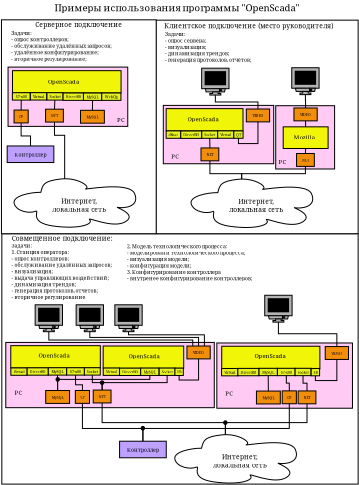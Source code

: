 <?xml version="1.0" encoding="UTF-8"?>
<dia:diagram xmlns:dia="http://www.lysator.liu.se/~alla/dia/">
  <dia:layer name="Тло" visible="true">
    <dia:object type="Standard - Text" version="0" id="O0">
      <dia:attribute name="obj_pos">
        <dia:point val="5.866,1.327"/>
      </dia:attribute>
      <dia:attribute name="obj_bb">
        <dia:rectangle val="5.866,0.327;36.182,1.627"/>
      </dia:attribute>
      <dia:attribute name="text">
        <dia:composite type="text">
          <dia:attribute name="string">
            <dia:string>#Примеры использования программы &quot;OpenScada&quot;#</dia:string>
          </dia:attribute>
          <dia:attribute name="font">
            <dia:font name="Times-Roman"/>
          </dia:attribute>
          <dia:attribute name="height">
            <dia:real val="1.3"/>
          </dia:attribute>
          <dia:attribute name="pos">
            <dia:point val="5.866,1.327"/>
          </dia:attribute>
          <dia:attribute name="color">
            <dia:color val="#000000"/>
          </dia:attribute>
          <dia:attribute name="alignment">
            <dia:enum val="0"/>
          </dia:attribute>
        </dia:composite>
      </dia:attribute>
    </dia:object>
    <dia:group>
      <dia:object type="Standard - Box" version="0" id="O1">
        <dia:attribute name="obj_pos">
          <dia:point val="0.129,25.515"/>
        </dia:attribute>
        <dia:attribute name="obj_bb">
          <dia:rectangle val="0.079,25.465;38.908,52.774"/>
        </dia:attribute>
        <dia:attribute name="elem_corner">
          <dia:point val="0.129,25.515"/>
        </dia:attribute>
        <dia:attribute name="elem_width">
          <dia:real val="38.728"/>
        </dia:attribute>
        <dia:attribute name="elem_height">
          <dia:real val="27.209"/>
        </dia:attribute>
        <dia:attribute name="show_background">
          <dia:boolean val="true"/>
        </dia:attribute>
      </dia:object>
      <dia:object type="Standard - Text" version="0" id="O2">
        <dia:attribute name="obj_pos">
          <dia:point val="1.199,26.277"/>
        </dia:attribute>
        <dia:attribute name="obj_bb">
          <dia:rectangle val="1.199,25.584;13.079,27.384"/>
        </dia:attribute>
        <dia:attribute name="text">
          <dia:composite type="text">
            <dia:attribute name="string">
              <dia:string>#Совмещённое подключение:
 #</dia:string>
            </dia:attribute>
            <dia:attribute name="font">
              <dia:font name="Times-Roman"/>
            </dia:attribute>
            <dia:attribute name="height">
              <dia:real val="0.9"/>
            </dia:attribute>
            <dia:attribute name="pos">
              <dia:point val="1.199,26.277"/>
            </dia:attribute>
            <dia:attribute name="color">
              <dia:color val="#000000"/>
            </dia:attribute>
            <dia:attribute name="alignment">
              <dia:enum val="0"/>
            </dia:attribute>
          </dia:composite>
        </dia:attribute>
      </dia:object>
      <dia:object type="Standard - Text" version="0" id="O3">
        <dia:attribute name="obj_pos">
          <dia:point val="1.173,27.008"/>
        </dia:attribute>
        <dia:attribute name="obj_bb">
          <dia:rectangle val="1.173,26.47;13.432,32.77"/>
        </dia:attribute>
        <dia:attribute name="text">
          <dia:composite type="text">
            <dia:attribute name="string">
              <dia:string>#Задачи:
1. Станция оператора:
- опрос контроллеров;
- обслуживание удалённых запросов;
- визуализация;
- выдача управляющих воздействий;
- динамизация трендов;
- генерация протоколов, отчётов;
- вторичное регулирование.#</dia:string>
            </dia:attribute>
            <dia:attribute name="font">
              <dia:font name="Times-Roman"/>
            </dia:attribute>
            <dia:attribute name="height">
              <dia:real val="0.7"/>
            </dia:attribute>
            <dia:attribute name="pos">
              <dia:point val="1.173,27.008"/>
            </dia:attribute>
            <dia:attribute name="color">
              <dia:color val="#000000"/>
            </dia:attribute>
            <dia:attribute name="alignment">
              <dia:enum val="0"/>
            </dia:attribute>
          </dia:composite>
        </dia:attribute>
      </dia:object>
      <dia:object type="Standard - Text" version="0" id="O4">
        <dia:attribute name="obj_pos">
          <dia:point val="13.727,27.079"/>
        </dia:attribute>
        <dia:attribute name="obj_bb">
          <dia:rectangle val="13.727,26.541;28.911,30.741"/>
        </dia:attribute>
        <dia:attribute name="text">
          <dia:composite type="text">
            <dia:attribute name="string">
              <dia:string>#2. Модель технологического процесса:
- моделировани технологического процесса;
- визуализация модели;
- конфигурация модели;
3. Конфигурирование контроллера
- внутренее конфигурирование контроллеров;#</dia:string>
            </dia:attribute>
            <dia:attribute name="font">
              <dia:font name="Times-Roman"/>
            </dia:attribute>
            <dia:attribute name="height">
              <dia:real val="0.7"/>
            </dia:attribute>
            <dia:attribute name="pos">
              <dia:point val="13.727,27.079"/>
            </dia:attribute>
            <dia:attribute name="color">
              <dia:color val="#000000"/>
            </dia:attribute>
            <dia:attribute name="alignment">
              <dia:enum val="0"/>
            </dia:attribute>
          </dia:composite>
        </dia:attribute>
      </dia:object>
      <dia:object type="Standard - Box" version="0" id="O5">
        <dia:attribute name="obj_pos">
          <dia:point val="23.499,37.386"/>
        </dia:attribute>
        <dia:attribute name="obj_bb">
          <dia:rectangle val="23.449,37.336;38.292,44.528"/>
        </dia:attribute>
        <dia:attribute name="elem_corner">
          <dia:point val="23.499,37.386"/>
        </dia:attribute>
        <dia:attribute name="elem_width">
          <dia:real val="14.743"/>
        </dia:attribute>
        <dia:attribute name="elem_height">
          <dia:real val="7.092"/>
        </dia:attribute>
        <dia:attribute name="inner_color">
          <dia:color val="#ffcbf5"/>
        </dia:attribute>
        <dia:attribute name="show_background">
          <dia:boolean val="true"/>
        </dia:attribute>
      </dia:object>
      <dia:object type="Standard - Box" version="0" id="O6">
        <dia:attribute name="obj_pos">
          <dia:point val="24.033,37.74"/>
        </dia:attribute>
        <dia:attribute name="obj_bb">
          <dia:rectangle val="23.983,37.69;34.75,40.25"/>
        </dia:attribute>
        <dia:attribute name="elem_corner">
          <dia:point val="24.033,37.74"/>
        </dia:attribute>
        <dia:attribute name="elem_width">
          <dia:real val="10.667"/>
        </dia:attribute>
        <dia:attribute name="elem_height">
          <dia:real val="2.46"/>
        </dia:attribute>
        <dia:attribute name="inner_color">
          <dia:color val="#f1f507"/>
        </dia:attribute>
        <dia:attribute name="show_background">
          <dia:boolean val="true"/>
        </dia:attribute>
      </dia:object>
      <dia:object type="Standard - Text" version="0" id="O7">
        <dia:attribute name="obj_pos">
          <dia:point val="24.841,43.082"/>
        </dia:attribute>
        <dia:attribute name="obj_bb">
          <dia:rectangle val="24.331,42.467;25.352,43.267"/>
        </dia:attribute>
        <dia:attribute name="text">
          <dia:composite type="text">
            <dia:attribute name="string">
              <dia:string>#PC#</dia:string>
            </dia:attribute>
            <dia:attribute name="font">
              <dia:font name="Times-Roman"/>
            </dia:attribute>
            <dia:attribute name="height">
              <dia:real val="0.8"/>
            </dia:attribute>
            <dia:attribute name="pos">
              <dia:point val="24.841,43.082"/>
            </dia:attribute>
            <dia:attribute name="color">
              <dia:color val="#000000"/>
            </dia:attribute>
            <dia:attribute name="alignment">
              <dia:enum val="1"/>
            </dia:attribute>
          </dia:composite>
        </dia:attribute>
      </dia:object>
      <dia:object type="Flowchart - Box" version="0" id="O8">
        <dia:attribute name="obj_pos">
          <dia:point val="24.015,40.158"/>
        </dia:attribute>
        <dia:attribute name="obj_bb">
          <dia:rectangle val="23.965,40.108;25.839,41.008"/>
        </dia:attribute>
        <dia:attribute name="elem_corner">
          <dia:point val="24.015,40.158"/>
        </dia:attribute>
        <dia:attribute name="elem_width">
          <dia:real val="1.774"/>
        </dia:attribute>
        <dia:attribute name="elem_height">
          <dia:real val="0.8"/>
        </dia:attribute>
        <dia:attribute name="inner_color">
          <dia:color val="#e7f11f"/>
        </dia:attribute>
        <dia:attribute name="show_background">
          <dia:boolean val="true"/>
        </dia:attribute>
        <dia:attribute name="padding">
          <dia:real val="0.1"/>
        </dia:attribute>
        <dia:attribute name="text">
          <dia:composite type="text">
            <dia:attribute name="string">
              <dia:string>#Virtual#</dia:string>
            </dia:attribute>
            <dia:attribute name="font">
              <dia:font name="Times-Roman"/>
            </dia:attribute>
            <dia:attribute name="height">
              <dia:real val="0.5"/>
            </dia:attribute>
            <dia:attribute name="pos">
              <dia:point val="24.902,40.692"/>
            </dia:attribute>
            <dia:attribute name="color">
              <dia:color val="#000000"/>
            </dia:attribute>
            <dia:attribute name="alignment">
              <dia:enum val="1"/>
            </dia:attribute>
          </dia:composite>
        </dia:attribute>
      </dia:object>
      <dia:object type="Flowchart - Box" version="0" id="O9">
        <dia:attribute name="obj_pos">
          <dia:point val="25.786,40.147"/>
        </dia:attribute>
        <dia:attribute name="obj_bb">
          <dia:rectangle val="25.736,40.096;28.138,40.996"/>
        </dia:attribute>
        <dia:attribute name="elem_corner">
          <dia:point val="25.786,40.147"/>
        </dia:attribute>
        <dia:attribute name="elem_width">
          <dia:real val="2.302"/>
        </dia:attribute>
        <dia:attribute name="elem_height">
          <dia:real val="0.8"/>
        </dia:attribute>
        <dia:attribute name="inner_color">
          <dia:color val="#e7f11f"/>
        </dia:attribute>
        <dia:attribute name="show_background">
          <dia:boolean val="true"/>
        </dia:attribute>
        <dia:attribute name="padding">
          <dia:real val="0.1"/>
        </dia:attribute>
        <dia:attribute name="text">
          <dia:composite type="text">
            <dia:attribute name="string">
              <dia:string>#DirectBD#</dia:string>
            </dia:attribute>
            <dia:attribute name="font">
              <dia:font name="Times-Roman"/>
            </dia:attribute>
            <dia:attribute name="height">
              <dia:real val="0.5"/>
            </dia:attribute>
            <dia:attribute name="pos">
              <dia:point val="26.937,40.681"/>
            </dia:attribute>
            <dia:attribute name="color">
              <dia:color val="#000000"/>
            </dia:attribute>
            <dia:attribute name="alignment">
              <dia:enum val="1"/>
            </dia:attribute>
          </dia:composite>
        </dia:attribute>
      </dia:object>
      <dia:object type="Flowchart - Box" version="0" id="O10">
        <dia:attribute name="obj_pos">
          <dia:point val="28.084,40.137"/>
        </dia:attribute>
        <dia:attribute name="obj_bb">
          <dia:rectangle val="28.034,40.087;30.128,40.987"/>
        </dia:attribute>
        <dia:attribute name="elem_corner">
          <dia:point val="28.084,40.137"/>
        </dia:attribute>
        <dia:attribute name="elem_width">
          <dia:real val="1.994"/>
        </dia:attribute>
        <dia:attribute name="elem_height">
          <dia:real val="0.8"/>
        </dia:attribute>
        <dia:attribute name="inner_color">
          <dia:color val="#e7f11f"/>
        </dia:attribute>
        <dia:attribute name="show_background">
          <dia:boolean val="true"/>
        </dia:attribute>
        <dia:attribute name="padding">
          <dia:real val="0.1"/>
        </dia:attribute>
        <dia:attribute name="text">
          <dia:composite type="text">
            <dia:attribute name="string">
              <dia:string>#MySQL#</dia:string>
            </dia:attribute>
            <dia:attribute name="font">
              <dia:font name="Times-Roman"/>
            </dia:attribute>
            <dia:attribute name="height">
              <dia:real val="0.5"/>
            </dia:attribute>
            <dia:attribute name="pos">
              <dia:point val="29.081,40.672"/>
            </dia:attribute>
            <dia:attribute name="color">
              <dia:color val="#000000"/>
            </dia:attribute>
            <dia:attribute name="alignment">
              <dia:enum val="1"/>
            </dia:attribute>
          </dia:composite>
        </dia:attribute>
      </dia:object>
      <dia:object type="Flowchart - Box" version="0" id="O11">
        <dia:attribute name="obj_pos">
          <dia:point val="27.804,42.613"/>
        </dia:attribute>
        <dia:attribute name="obj_bb">
          <dia:rectangle val="27.754,42.563;30.448,44.063"/>
        </dia:attribute>
        <dia:attribute name="elem_corner">
          <dia:point val="27.804,42.613"/>
        </dia:attribute>
        <dia:attribute name="elem_width">
          <dia:real val="2.594"/>
        </dia:attribute>
        <dia:attribute name="elem_height">
          <dia:real val="1.4"/>
        </dia:attribute>
        <dia:attribute name="inner_color">
          <dia:color val="#f18f0d"/>
        </dia:attribute>
        <dia:attribute name="show_background">
          <dia:boolean val="true"/>
        </dia:attribute>
        <dia:attribute name="padding">
          <dia:real val="0.4"/>
        </dia:attribute>
        <dia:attribute name="text">
          <dia:composite type="text">
            <dia:attribute name="string">
              <dia:string>#MySQL#</dia:string>
            </dia:attribute>
            <dia:attribute name="font">
              <dia:font name="Times-Roman"/>
            </dia:attribute>
            <dia:attribute name="height">
              <dia:real val="0.5"/>
            </dia:attribute>
            <dia:attribute name="pos">
              <dia:point val="29.101,43.448"/>
            </dia:attribute>
            <dia:attribute name="color">
              <dia:color val="#000000"/>
            </dia:attribute>
            <dia:attribute name="alignment">
              <dia:enum val="1"/>
            </dia:attribute>
          </dia:composite>
        </dia:attribute>
      </dia:object>
      <dia:object type="Standard - Line" version="0" id="O12">
        <dia:attribute name="obj_pos">
          <dia:point val="29.081,40.937"/>
        </dia:attribute>
        <dia:attribute name="obj_bb">
          <dia:rectangle val="29.03,40.887;29.152,42.664"/>
        </dia:attribute>
        <dia:attribute name="conn_endpoints">
          <dia:point val="29.081,40.937"/>
          <dia:point val="29.101,42.613"/>
        </dia:attribute>
        <dia:attribute name="numcp">
          <dia:int val="1"/>
        </dia:attribute>
        <dia:connections>
          <dia:connection handle="0" to="O10" connection="13"/>
          <dia:connection handle="1" to="O11" connection="2"/>
        </dia:connections>
      </dia:object>
      <dia:object type="Flowchart - Box" version="0" id="O13">
        <dia:attribute name="obj_pos">
          <dia:point val="30.087,40.137"/>
        </dia:attribute>
        <dia:attribute name="obj_bb">
          <dia:rectangle val="30.038,40.087;32.066,40.987"/>
        </dia:attribute>
        <dia:attribute name="elem_corner">
          <dia:point val="30.087,40.137"/>
        </dia:attribute>
        <dia:attribute name="elem_width">
          <dia:real val="1.928"/>
        </dia:attribute>
        <dia:attribute name="elem_height">
          <dia:real val="0.8"/>
        </dia:attribute>
        <dia:attribute name="inner_color">
          <dia:color val="#e7f11f"/>
        </dia:attribute>
        <dia:attribute name="show_background">
          <dia:boolean val="true"/>
        </dia:attribute>
        <dia:attribute name="padding">
          <dia:real val="0.1"/>
        </dia:attribute>
        <dia:attribute name="text">
          <dia:composite type="text">
            <dia:attribute name="string">
              <dia:string>#S7-x00#</dia:string>
            </dia:attribute>
            <dia:attribute name="font">
              <dia:font name="Times-Roman"/>
            </dia:attribute>
            <dia:attribute name="height">
              <dia:real val="0.5"/>
            </dia:attribute>
            <dia:attribute name="pos">
              <dia:point val="31.052,40.672"/>
            </dia:attribute>
            <dia:attribute name="color">
              <dia:color val="#000000"/>
            </dia:attribute>
            <dia:attribute name="alignment">
              <dia:enum val="1"/>
            </dia:attribute>
          </dia:composite>
        </dia:attribute>
      </dia:object>
      <dia:object type="Flowchart - Box" version="0" id="O14">
        <dia:attribute name="obj_pos">
          <dia:point val="32.004,40.137"/>
        </dia:attribute>
        <dia:attribute name="obj_bb">
          <dia:rectangle val="31.953,40.087;33.783,40.987"/>
        </dia:attribute>
        <dia:attribute name="elem_corner">
          <dia:point val="32.004,40.137"/>
        </dia:attribute>
        <dia:attribute name="elem_width">
          <dia:real val="1.73"/>
        </dia:attribute>
        <dia:attribute name="elem_height">
          <dia:real val="0.8"/>
        </dia:attribute>
        <dia:attribute name="inner_color">
          <dia:color val="#e7f11f"/>
        </dia:attribute>
        <dia:attribute name="show_background">
          <dia:boolean val="true"/>
        </dia:attribute>
        <dia:attribute name="padding">
          <dia:real val="0.1"/>
        </dia:attribute>
        <dia:attribute name="text">
          <dia:composite type="text">
            <dia:attribute name="string">
              <dia:string>#Socket#</dia:string>
            </dia:attribute>
            <dia:attribute name="font">
              <dia:font name="Times-Roman"/>
            </dia:attribute>
            <dia:attribute name="height">
              <dia:real val="0.5"/>
            </dia:attribute>
            <dia:attribute name="pos">
              <dia:point val="32.868,40.672"/>
            </dia:attribute>
            <dia:attribute name="color">
              <dia:color val="#000000"/>
            </dia:attribute>
            <dia:attribute name="alignment">
              <dia:enum val="1"/>
            </dia:attribute>
          </dia:composite>
        </dia:attribute>
      </dia:object>
      <dia:object type="Flowchart - Box" version="0" id="O15">
        <dia:attribute name="obj_pos">
          <dia:point val="32.334,42.599"/>
        </dia:attribute>
        <dia:attribute name="obj_bb">
          <dia:rectangle val="32.284,42.549;34.318,44.049"/>
        </dia:attribute>
        <dia:attribute name="elem_corner">
          <dia:point val="32.334,42.599"/>
        </dia:attribute>
        <dia:attribute name="elem_width">
          <dia:real val="1.934"/>
        </dia:attribute>
        <dia:attribute name="elem_height">
          <dia:real val="1.4"/>
        </dia:attribute>
        <dia:attribute name="inner_color">
          <dia:color val="#f18f0d"/>
        </dia:attribute>
        <dia:attribute name="show_background">
          <dia:boolean val="true"/>
        </dia:attribute>
        <dia:attribute name="padding">
          <dia:real val="0.4"/>
        </dia:attribute>
        <dia:attribute name="text">
          <dia:composite type="text">
            <dia:attribute name="string">
              <dia:string>#NET#</dia:string>
            </dia:attribute>
            <dia:attribute name="font">
              <dia:font name="Times-Roman"/>
            </dia:attribute>
            <dia:attribute name="height">
              <dia:real val="0.5"/>
            </dia:attribute>
            <dia:attribute name="pos">
              <dia:point val="33.301,43.433"/>
            </dia:attribute>
            <dia:attribute name="color">
              <dia:color val="#000000"/>
            </dia:attribute>
            <dia:attribute name="alignment">
              <dia:enum val="1"/>
            </dia:attribute>
          </dia:composite>
        </dia:attribute>
      </dia:object>
      <dia:object type="Standard - Text" version="0" id="O16">
        <dia:attribute name="obj_pos">
          <dia:point val="29.266,39.017"/>
        </dia:attribute>
        <dia:attribute name="obj_bb">
          <dia:rectangle val="27.33,38.401;31.202,39.202"/>
        </dia:attribute>
        <dia:attribute name="text">
          <dia:composite type="text">
            <dia:attribute name="string">
              <dia:string>#OpenScada#</dia:string>
            </dia:attribute>
            <dia:attribute name="font">
              <dia:font name="Times-Roman"/>
            </dia:attribute>
            <dia:attribute name="height">
              <dia:real val="0.8"/>
            </dia:attribute>
            <dia:attribute name="pos">
              <dia:point val="29.266,39.017"/>
            </dia:attribute>
            <dia:attribute name="color">
              <dia:color val="#000000"/>
            </dia:attribute>
            <dia:attribute name="alignment">
              <dia:enum val="1"/>
            </dia:attribute>
          </dia:composite>
        </dia:attribute>
      </dia:object>
      <dia:object type="Standard - ZigZagLine" version="0" id="O17">
        <dia:attribute name="obj_pos">
          <dia:point val="33.301,42.599"/>
        </dia:attribute>
        <dia:attribute name="obj_bb">
          <dia:rectangle val="32.819,40.887;33.351,42.649"/>
        </dia:attribute>
        <dia:attribute name="orth_points">
          <dia:point val="33.301,42.599"/>
          <dia:point val="33.301,41.756"/>
          <dia:point val="32.868,41.756"/>
          <dia:point val="32.868,40.937"/>
        </dia:attribute>
        <dia:attribute name="orth_orient">
          <dia:enum val="1"/>
          <dia:enum val="0"/>
          <dia:enum val="1"/>
        </dia:attribute>
        <dia:connections>
          <dia:connection handle="0" to="O15" connection="2"/>
          <dia:connection handle="1" to="O14" connection="13"/>
        </dia:connections>
      </dia:object>
      <dia:object type="Flowchart - Box" version="0" id="O18">
        <dia:attribute name="obj_pos">
          <dia:point val="33.753,40.154"/>
        </dia:attribute>
        <dia:attribute name="obj_bb">
          <dia:rectangle val="33.703,40.104;34.719,41.004"/>
        </dia:attribute>
        <dia:attribute name="elem_corner">
          <dia:point val="33.753,40.154"/>
        </dia:attribute>
        <dia:attribute name="elem_width">
          <dia:real val="0.916"/>
        </dia:attribute>
        <dia:attribute name="elem_height">
          <dia:real val="0.8"/>
        </dia:attribute>
        <dia:attribute name="inner_color">
          <dia:color val="#e7f11f"/>
        </dia:attribute>
        <dia:attribute name="show_background">
          <dia:boolean val="true"/>
        </dia:attribute>
        <dia:attribute name="padding">
          <dia:real val="0.1"/>
        </dia:attribute>
        <dia:attribute name="text">
          <dia:composite type="text">
            <dia:attribute name="string">
              <dia:string>#FB#</dia:string>
            </dia:attribute>
            <dia:attribute name="font">
              <dia:font name="Times-Roman"/>
            </dia:attribute>
            <dia:attribute name="height">
              <dia:real val="0.5"/>
            </dia:attribute>
            <dia:attribute name="pos">
              <dia:point val="34.211,40.689"/>
            </dia:attribute>
            <dia:attribute name="color">
              <dia:color val="#000000"/>
            </dia:attribute>
            <dia:attribute name="alignment">
              <dia:enum val="1"/>
            </dia:attribute>
          </dia:composite>
        </dia:attribute>
      </dia:object>
      <dia:object type="Flowchart - Box" version="0" id="O19">
        <dia:attribute name="obj_pos">
          <dia:point val="35.281,37.775"/>
        </dia:attribute>
        <dia:attribute name="obj_bb">
          <dia:rectangle val="35.231,37.725;37.859,39.225"/>
        </dia:attribute>
        <dia:attribute name="elem_corner">
          <dia:point val="35.281,37.775"/>
        </dia:attribute>
        <dia:attribute name="elem_width">
          <dia:real val="2.528"/>
        </dia:attribute>
        <dia:attribute name="elem_height">
          <dia:real val="1.4"/>
        </dia:attribute>
        <dia:attribute name="inner_color">
          <dia:color val="#f18f0d"/>
        </dia:attribute>
        <dia:attribute name="show_background">
          <dia:boolean val="true"/>
        </dia:attribute>
        <dia:attribute name="padding">
          <dia:real val="0.4"/>
        </dia:attribute>
        <dia:attribute name="text">
          <dia:composite type="text">
            <dia:attribute name="string">
              <dia:string>#VIDEO#</dia:string>
            </dia:attribute>
            <dia:attribute name="font">
              <dia:font name="Times-Roman"/>
            </dia:attribute>
            <dia:attribute name="height">
              <dia:real val="0.5"/>
            </dia:attribute>
            <dia:attribute name="pos">
              <dia:point val="36.545,38.61"/>
            </dia:attribute>
            <dia:attribute name="color">
              <dia:color val="#000000"/>
            </dia:attribute>
            <dia:attribute name="alignment">
              <dia:enum val="1"/>
            </dia:attribute>
          </dia:composite>
        </dia:attribute>
      </dia:object>
      <dia:object type="Standard - ZigZagLine" version="0" id="O20">
        <dia:attribute name="obj_pos">
          <dia:point val="34.211,40.954"/>
        </dia:attribute>
        <dia:attribute name="obj_bb">
          <dia:rectangle val="34.161,39.125;36.595,41.523"/>
        </dia:attribute>
        <dia:attribute name="orth_points">
          <dia:point val="34.211,40.954"/>
          <dia:point val="34.211,41.473"/>
          <dia:point val="36.545,41.473"/>
          <dia:point val="36.545,39.175"/>
        </dia:attribute>
        <dia:attribute name="orth_orient">
          <dia:enum val="1"/>
          <dia:enum val="0"/>
          <dia:enum val="1"/>
        </dia:attribute>
        <dia:connections>
          <dia:connection handle="0" to="O18" connection="13"/>
          <dia:connection handle="1" to="O19" connection="13"/>
        </dia:connections>
      </dia:object>
      <dia:object type="Standard - Box" version="0" id="O21">
        <dia:attribute name="obj_pos">
          <dia:point val="0.558,37.327"/>
        </dia:attribute>
        <dia:attribute name="obj_bb">
          <dia:rectangle val="0.508,37.277;23.272,44.468"/>
        </dia:attribute>
        <dia:attribute name="elem_corner">
          <dia:point val="0.558,37.327"/>
        </dia:attribute>
        <dia:attribute name="elem_width">
          <dia:real val="22.664"/>
        </dia:attribute>
        <dia:attribute name="elem_height">
          <dia:real val="7.092"/>
        </dia:attribute>
        <dia:attribute name="inner_color">
          <dia:color val="#ffcbf5"/>
        </dia:attribute>
        <dia:attribute name="show_background">
          <dia:boolean val="true"/>
        </dia:attribute>
      </dia:object>
      <dia:object type="Standard - Box" version="0" id="O22">
        <dia:attribute name="obj_pos">
          <dia:point val="1.102,37.68"/>
        </dia:attribute>
        <dia:attribute name="obj_bb">
          <dia:rectangle val="1.052,37.63;10.883,40.153"/>
        </dia:attribute>
        <dia:attribute name="elem_corner">
          <dia:point val="1.102,37.68"/>
        </dia:attribute>
        <dia:attribute name="elem_width">
          <dia:real val="9.732"/>
        </dia:attribute>
        <dia:attribute name="elem_height">
          <dia:real val="2.422"/>
        </dia:attribute>
        <dia:attribute name="inner_color">
          <dia:color val="#f1f507"/>
        </dia:attribute>
        <dia:attribute name="show_background">
          <dia:boolean val="true"/>
        </dia:attribute>
      </dia:object>
      <dia:object type="Standard - Text" version="0" id="O23">
        <dia:attribute name="obj_pos">
          <dia:point val="1.935,43.023"/>
        </dia:attribute>
        <dia:attribute name="obj_bb">
          <dia:rectangle val="1.424,42.407;2.445,43.207"/>
        </dia:attribute>
        <dia:attribute name="text">
          <dia:composite type="text">
            <dia:attribute name="string">
              <dia:string>#PC#</dia:string>
            </dia:attribute>
            <dia:attribute name="font">
              <dia:font name="Times-Roman"/>
            </dia:attribute>
            <dia:attribute name="height">
              <dia:real val="0.8"/>
            </dia:attribute>
            <dia:attribute name="pos">
              <dia:point val="1.935,43.023"/>
            </dia:attribute>
            <dia:attribute name="color">
              <dia:color val="#000000"/>
            </dia:attribute>
            <dia:attribute name="alignment">
              <dia:enum val="1"/>
            </dia:attribute>
          </dia:composite>
        </dia:attribute>
      </dia:object>
      <dia:object type="Flowchart - Box" version="0" id="O24">
        <dia:attribute name="obj_pos">
          <dia:point val="1.109,40.098"/>
        </dia:attribute>
        <dia:attribute name="obj_bb">
          <dia:rectangle val="1.059,40.048;2.933,40.948"/>
        </dia:attribute>
        <dia:attribute name="elem_corner">
          <dia:point val="1.109,40.098"/>
        </dia:attribute>
        <dia:attribute name="elem_width">
          <dia:real val="1.774"/>
        </dia:attribute>
        <dia:attribute name="elem_height">
          <dia:real val="0.8"/>
        </dia:attribute>
        <dia:attribute name="inner_color">
          <dia:color val="#e7f11f"/>
        </dia:attribute>
        <dia:attribute name="show_background">
          <dia:boolean val="true"/>
        </dia:attribute>
        <dia:attribute name="padding">
          <dia:real val="0.1"/>
        </dia:attribute>
        <dia:attribute name="text">
          <dia:composite type="text">
            <dia:attribute name="string">
              <dia:string>#Virtual#</dia:string>
            </dia:attribute>
            <dia:attribute name="font">
              <dia:font name="Times-Roman"/>
            </dia:attribute>
            <dia:attribute name="height">
              <dia:real val="0.5"/>
            </dia:attribute>
            <dia:attribute name="pos">
              <dia:point val="1.996,40.633"/>
            </dia:attribute>
            <dia:attribute name="color">
              <dia:color val="#000000"/>
            </dia:attribute>
            <dia:attribute name="alignment">
              <dia:enum val="1"/>
            </dia:attribute>
          </dia:composite>
        </dia:attribute>
      </dia:object>
      <dia:object type="Flowchart - Box" version="0" id="O25">
        <dia:attribute name="obj_pos">
          <dia:point val="2.88,40.087"/>
        </dia:attribute>
        <dia:attribute name="obj_bb">
          <dia:rectangle val="2.83,40.037;5.232,40.937"/>
        </dia:attribute>
        <dia:attribute name="elem_corner">
          <dia:point val="2.88,40.087"/>
        </dia:attribute>
        <dia:attribute name="elem_width">
          <dia:real val="2.302"/>
        </dia:attribute>
        <dia:attribute name="elem_height">
          <dia:real val="0.8"/>
        </dia:attribute>
        <dia:attribute name="inner_color">
          <dia:color val="#e7f11f"/>
        </dia:attribute>
        <dia:attribute name="show_background">
          <dia:boolean val="true"/>
        </dia:attribute>
        <dia:attribute name="padding">
          <dia:real val="0.1"/>
        </dia:attribute>
        <dia:attribute name="text">
          <dia:composite type="text">
            <dia:attribute name="string">
              <dia:string>#DirectBD#</dia:string>
            </dia:attribute>
            <dia:attribute name="font">
              <dia:font name="Times-Roman"/>
            </dia:attribute>
            <dia:attribute name="height">
              <dia:real val="0.5"/>
            </dia:attribute>
            <dia:attribute name="pos">
              <dia:point val="4.031,40.622"/>
            </dia:attribute>
            <dia:attribute name="color">
              <dia:color val="#000000"/>
            </dia:attribute>
            <dia:attribute name="alignment">
              <dia:enum val="1"/>
            </dia:attribute>
          </dia:composite>
        </dia:attribute>
      </dia:object>
      <dia:object type="Flowchart - Box" version="0" id="O26">
        <dia:attribute name="obj_pos">
          <dia:point val="5.177,40.078"/>
        </dia:attribute>
        <dia:attribute name="obj_bb">
          <dia:rectangle val="5.127,40.028;7.221,40.928"/>
        </dia:attribute>
        <dia:attribute name="elem_corner">
          <dia:point val="5.177,40.078"/>
        </dia:attribute>
        <dia:attribute name="elem_width">
          <dia:real val="1.994"/>
        </dia:attribute>
        <dia:attribute name="elem_height">
          <dia:real val="0.8"/>
        </dia:attribute>
        <dia:attribute name="inner_color">
          <dia:color val="#e7f11f"/>
        </dia:attribute>
        <dia:attribute name="show_background">
          <dia:boolean val="true"/>
        </dia:attribute>
        <dia:attribute name="padding">
          <dia:real val="0.1"/>
        </dia:attribute>
        <dia:attribute name="text">
          <dia:composite type="text">
            <dia:attribute name="string">
              <dia:string>#MySQL#</dia:string>
            </dia:attribute>
            <dia:attribute name="font">
              <dia:font name="Times-Roman"/>
            </dia:attribute>
            <dia:attribute name="height">
              <dia:real val="0.5"/>
            </dia:attribute>
            <dia:attribute name="pos">
              <dia:point val="6.174,40.612"/>
            </dia:attribute>
            <dia:attribute name="color">
              <dia:color val="#000000"/>
            </dia:attribute>
            <dia:attribute name="alignment">
              <dia:enum val="1"/>
            </dia:attribute>
          </dia:composite>
        </dia:attribute>
      </dia:object>
      <dia:object type="Flowchart - Box" version="0" id="O27">
        <dia:attribute name="obj_pos">
          <dia:point val="4.898,42.554"/>
        </dia:attribute>
        <dia:attribute name="obj_bb">
          <dia:rectangle val="4.848,42.504;7.542,44.004"/>
        </dia:attribute>
        <dia:attribute name="elem_corner">
          <dia:point val="4.898,42.554"/>
        </dia:attribute>
        <dia:attribute name="elem_width">
          <dia:real val="2.594"/>
        </dia:attribute>
        <dia:attribute name="elem_height">
          <dia:real val="1.4"/>
        </dia:attribute>
        <dia:attribute name="inner_color">
          <dia:color val="#f18f0d"/>
        </dia:attribute>
        <dia:attribute name="show_background">
          <dia:boolean val="true"/>
        </dia:attribute>
        <dia:attribute name="padding">
          <dia:real val="0.4"/>
        </dia:attribute>
        <dia:attribute name="text">
          <dia:composite type="text">
            <dia:attribute name="string">
              <dia:string>#MySQL#</dia:string>
            </dia:attribute>
            <dia:attribute name="font">
              <dia:font name="Times-Roman"/>
            </dia:attribute>
            <dia:attribute name="height">
              <dia:real val="0.5"/>
            </dia:attribute>
            <dia:attribute name="pos">
              <dia:point val="6.195,43.388"/>
            </dia:attribute>
            <dia:attribute name="color">
              <dia:color val="#000000"/>
            </dia:attribute>
            <dia:attribute name="alignment">
              <dia:enum val="1"/>
            </dia:attribute>
          </dia:composite>
        </dia:attribute>
      </dia:object>
      <dia:object type="Standard - Line" version="0" id="O28">
        <dia:attribute name="obj_pos">
          <dia:point val="6.174,40.878"/>
        </dia:attribute>
        <dia:attribute name="obj_bb">
          <dia:rectangle val="6.124,40.827;6.246,42.604"/>
        </dia:attribute>
        <dia:attribute name="conn_endpoints">
          <dia:point val="6.174,40.878"/>
          <dia:point val="6.195,42.554"/>
        </dia:attribute>
        <dia:attribute name="numcp">
          <dia:int val="1"/>
        </dia:attribute>
        <dia:connections>
          <dia:connection handle="0" to="O26" connection="13"/>
          <dia:connection handle="1" to="O27" connection="2"/>
        </dia:connections>
      </dia:object>
      <dia:object type="Flowchart - Box" version="0" id="O29">
        <dia:attribute name="obj_pos">
          <dia:point val="7.181,40.078"/>
        </dia:attribute>
        <dia:attribute name="obj_bb">
          <dia:rectangle val="7.131,40.028;9.159,40.928"/>
        </dia:attribute>
        <dia:attribute name="elem_corner">
          <dia:point val="7.181,40.078"/>
        </dia:attribute>
        <dia:attribute name="elem_width">
          <dia:real val="1.928"/>
        </dia:attribute>
        <dia:attribute name="elem_height">
          <dia:real val="0.8"/>
        </dia:attribute>
        <dia:attribute name="inner_color">
          <dia:color val="#e7f11f"/>
        </dia:attribute>
        <dia:attribute name="show_background">
          <dia:boolean val="true"/>
        </dia:attribute>
        <dia:attribute name="padding">
          <dia:real val="0.1"/>
        </dia:attribute>
        <dia:attribute name="text">
          <dia:composite type="text">
            <dia:attribute name="string">
              <dia:string>#S7-x00#</dia:string>
            </dia:attribute>
            <dia:attribute name="font">
              <dia:font name="Times-Roman"/>
            </dia:attribute>
            <dia:attribute name="height">
              <dia:real val="0.5"/>
            </dia:attribute>
            <dia:attribute name="pos">
              <dia:point val="8.145,40.612"/>
            </dia:attribute>
            <dia:attribute name="color">
              <dia:color val="#000000"/>
            </dia:attribute>
            <dia:attribute name="alignment">
              <dia:enum val="1"/>
            </dia:attribute>
          </dia:composite>
        </dia:attribute>
      </dia:object>
      <dia:object type="Flowchart - Box" version="0" id="O30">
        <dia:attribute name="obj_pos">
          <dia:point val="9.097,40.078"/>
        </dia:attribute>
        <dia:attribute name="obj_bb">
          <dia:rectangle val="9.047,40.028;10.877,40.928"/>
        </dia:attribute>
        <dia:attribute name="elem_corner">
          <dia:point val="9.097,40.078"/>
        </dia:attribute>
        <dia:attribute name="elem_width">
          <dia:real val="1.73"/>
        </dia:attribute>
        <dia:attribute name="elem_height">
          <dia:real val="0.8"/>
        </dia:attribute>
        <dia:attribute name="inner_color">
          <dia:color val="#e7f11f"/>
        </dia:attribute>
        <dia:attribute name="show_background">
          <dia:boolean val="true"/>
        </dia:attribute>
        <dia:attribute name="padding">
          <dia:real val="0.1"/>
        </dia:attribute>
        <dia:attribute name="text">
          <dia:composite type="text">
            <dia:attribute name="string">
              <dia:string>#Socket#</dia:string>
            </dia:attribute>
            <dia:attribute name="font">
              <dia:font name="Times-Roman"/>
            </dia:attribute>
            <dia:attribute name="height">
              <dia:real val="0.5"/>
            </dia:attribute>
            <dia:attribute name="pos">
              <dia:point val="9.962,40.612"/>
            </dia:attribute>
            <dia:attribute name="color">
              <dia:color val="#000000"/>
            </dia:attribute>
            <dia:attribute name="alignment">
              <dia:enum val="1"/>
            </dia:attribute>
          </dia:composite>
        </dia:attribute>
      </dia:object>
      <dia:object type="Flowchart - Box" version="0" id="O31">
        <dia:attribute name="obj_pos">
          <dia:point val="10.064,42.504"/>
        </dia:attribute>
        <dia:attribute name="obj_bb">
          <dia:rectangle val="10.014,42.454;12.048,43.954"/>
        </dia:attribute>
        <dia:attribute name="elem_corner">
          <dia:point val="10.064,42.504"/>
        </dia:attribute>
        <dia:attribute name="elem_width">
          <dia:real val="1.934"/>
        </dia:attribute>
        <dia:attribute name="elem_height">
          <dia:real val="1.4"/>
        </dia:attribute>
        <dia:attribute name="inner_color">
          <dia:color val="#f18f0d"/>
        </dia:attribute>
        <dia:attribute name="show_background">
          <dia:boolean val="true"/>
        </dia:attribute>
        <dia:attribute name="padding">
          <dia:real val="0.4"/>
        </dia:attribute>
        <dia:attribute name="text">
          <dia:composite type="text">
            <dia:attribute name="string">
              <dia:string>#NET#</dia:string>
            </dia:attribute>
            <dia:attribute name="font">
              <dia:font name="Times-Roman"/>
            </dia:attribute>
            <dia:attribute name="height">
              <dia:real val="0.5"/>
            </dia:attribute>
            <dia:attribute name="pos">
              <dia:point val="11.031,43.338"/>
            </dia:attribute>
            <dia:attribute name="color">
              <dia:color val="#000000"/>
            </dia:attribute>
            <dia:attribute name="alignment">
              <dia:enum val="1"/>
            </dia:attribute>
          </dia:composite>
        </dia:attribute>
      </dia:object>
      <dia:object type="Standard - Text" version="0" id="O32">
        <dia:attribute name="obj_pos">
          <dia:point val="5.794,38.957"/>
        </dia:attribute>
        <dia:attribute name="obj_bb">
          <dia:rectangle val="3.858,38.342;7.73,39.142"/>
        </dia:attribute>
        <dia:attribute name="text">
          <dia:composite type="text">
            <dia:attribute name="string">
              <dia:string>#OpenScada#</dia:string>
            </dia:attribute>
            <dia:attribute name="font">
              <dia:font name="Times-Roman"/>
            </dia:attribute>
            <dia:attribute name="height">
              <dia:real val="0.8"/>
            </dia:attribute>
            <dia:attribute name="pos">
              <dia:point val="5.794,38.957"/>
            </dia:attribute>
            <dia:attribute name="color">
              <dia:color val="#000000"/>
            </dia:attribute>
            <dia:attribute name="alignment">
              <dia:enum val="1"/>
            </dia:attribute>
          </dia:composite>
        </dia:attribute>
      </dia:object>
      <dia:object type="Standard - Box" version="0" id="O33">
        <dia:attribute name="obj_pos">
          <dia:point val="11.145,37.716"/>
        </dia:attribute>
        <dia:attribute name="obj_bb">
          <dia:rectangle val="11.095,37.666;19.948,40.188"/>
        </dia:attribute>
        <dia:attribute name="elem_corner">
          <dia:point val="11.145,37.716"/>
        </dia:attribute>
        <dia:attribute name="elem_width">
          <dia:real val="8.753"/>
        </dia:attribute>
        <dia:attribute name="elem_height">
          <dia:real val="2.422"/>
        </dia:attribute>
        <dia:attribute name="inner_color">
          <dia:color val="#f1f507"/>
        </dia:attribute>
        <dia:attribute name="show_background">
          <dia:boolean val="true"/>
        </dia:attribute>
      </dia:object>
      <dia:object type="Flowchart - Box" version="0" id="O34">
        <dia:attribute name="obj_pos">
          <dia:point val="11.152,40.108"/>
        </dia:attribute>
        <dia:attribute name="obj_bb">
          <dia:rectangle val="11.102,40.058;12.976,40.958"/>
        </dia:attribute>
        <dia:attribute name="elem_corner">
          <dia:point val="11.152,40.108"/>
        </dia:attribute>
        <dia:attribute name="elem_width">
          <dia:real val="1.774"/>
        </dia:attribute>
        <dia:attribute name="elem_height">
          <dia:real val="0.8"/>
        </dia:attribute>
        <dia:attribute name="inner_color">
          <dia:color val="#e7f11f"/>
        </dia:attribute>
        <dia:attribute name="show_background">
          <dia:boolean val="true"/>
        </dia:attribute>
        <dia:attribute name="padding">
          <dia:real val="0.1"/>
        </dia:attribute>
        <dia:attribute name="text">
          <dia:composite type="text">
            <dia:attribute name="string">
              <dia:string>#Virtual#</dia:string>
            </dia:attribute>
            <dia:attribute name="font">
              <dia:font name="Times-Roman"/>
            </dia:attribute>
            <dia:attribute name="height">
              <dia:real val="0.5"/>
            </dia:attribute>
            <dia:attribute name="pos">
              <dia:point val="12.039,40.643"/>
            </dia:attribute>
            <dia:attribute name="color">
              <dia:color val="#000000"/>
            </dia:attribute>
            <dia:attribute name="alignment">
              <dia:enum val="1"/>
            </dia:attribute>
          </dia:composite>
        </dia:attribute>
      </dia:object>
      <dia:object type="Flowchart - Box" version="0" id="O35">
        <dia:attribute name="obj_pos">
          <dia:point val="12.924,40.122"/>
        </dia:attribute>
        <dia:attribute name="obj_bb">
          <dia:rectangle val="12.873,40.072;15.275,40.972"/>
        </dia:attribute>
        <dia:attribute name="elem_corner">
          <dia:point val="12.924,40.122"/>
        </dia:attribute>
        <dia:attribute name="elem_width">
          <dia:real val="2.302"/>
        </dia:attribute>
        <dia:attribute name="elem_height">
          <dia:real val="0.8"/>
        </dia:attribute>
        <dia:attribute name="inner_color">
          <dia:color val="#e7f11f"/>
        </dia:attribute>
        <dia:attribute name="show_background">
          <dia:boolean val="true"/>
        </dia:attribute>
        <dia:attribute name="padding">
          <dia:real val="0.1"/>
        </dia:attribute>
        <dia:attribute name="text">
          <dia:composite type="text">
            <dia:attribute name="string">
              <dia:string>#DirectBD#</dia:string>
            </dia:attribute>
            <dia:attribute name="font">
              <dia:font name="Times-Roman"/>
            </dia:attribute>
            <dia:attribute name="height">
              <dia:real val="0.5"/>
            </dia:attribute>
            <dia:attribute name="pos">
              <dia:point val="14.075,40.657"/>
            </dia:attribute>
            <dia:attribute name="color">
              <dia:color val="#000000"/>
            </dia:attribute>
            <dia:attribute name="alignment">
              <dia:enum val="1"/>
            </dia:attribute>
          </dia:composite>
        </dia:attribute>
      </dia:object>
      <dia:object type="Flowchart - Box" version="0" id="O36">
        <dia:attribute name="obj_pos">
          <dia:point val="15.221,40.113"/>
        </dia:attribute>
        <dia:attribute name="obj_bb">
          <dia:rectangle val="15.171,40.063;17.265,40.963"/>
        </dia:attribute>
        <dia:attribute name="elem_corner">
          <dia:point val="15.221,40.113"/>
        </dia:attribute>
        <dia:attribute name="elem_width">
          <dia:real val="1.994"/>
        </dia:attribute>
        <dia:attribute name="elem_height">
          <dia:real val="0.8"/>
        </dia:attribute>
        <dia:attribute name="inner_color">
          <dia:color val="#e7f11f"/>
        </dia:attribute>
        <dia:attribute name="show_background">
          <dia:boolean val="true"/>
        </dia:attribute>
        <dia:attribute name="padding">
          <dia:real val="0.1"/>
        </dia:attribute>
        <dia:attribute name="text">
          <dia:composite type="text">
            <dia:attribute name="string">
              <dia:string>#MySQL#</dia:string>
            </dia:attribute>
            <dia:attribute name="font">
              <dia:font name="Times-Roman"/>
            </dia:attribute>
            <dia:attribute name="height">
              <dia:real val="0.5"/>
            </dia:attribute>
            <dia:attribute name="pos">
              <dia:point val="16.218,40.648"/>
            </dia:attribute>
            <dia:attribute name="color">
              <dia:color val="#000000"/>
            </dia:attribute>
            <dia:attribute name="alignment">
              <dia:enum val="1"/>
            </dia:attribute>
          </dia:composite>
        </dia:attribute>
      </dia:object>
      <dia:object type="Flowchart - Box" version="0" id="O37">
        <dia:attribute name="obj_pos">
          <dia:point val="17.231,40.113"/>
        </dia:attribute>
        <dia:attribute name="obj_bb">
          <dia:rectangle val="17.181,40.063;19.011,40.963"/>
        </dia:attribute>
        <dia:attribute name="elem_corner">
          <dia:point val="17.231,40.113"/>
        </dia:attribute>
        <dia:attribute name="elem_width">
          <dia:real val="1.73"/>
        </dia:attribute>
        <dia:attribute name="elem_height">
          <dia:real val="0.8"/>
        </dia:attribute>
        <dia:attribute name="inner_color">
          <dia:color val="#e7f11f"/>
        </dia:attribute>
        <dia:attribute name="show_background">
          <dia:boolean val="true"/>
        </dia:attribute>
        <dia:attribute name="padding">
          <dia:real val="0.1"/>
        </dia:attribute>
        <dia:attribute name="text">
          <dia:composite type="text">
            <dia:attribute name="string">
              <dia:string>#Socket#</dia:string>
            </dia:attribute>
            <dia:attribute name="font">
              <dia:font name="Times-Roman"/>
            </dia:attribute>
            <dia:attribute name="height">
              <dia:real val="0.5"/>
            </dia:attribute>
            <dia:attribute name="pos">
              <dia:point val="18.096,40.648"/>
            </dia:attribute>
            <dia:attribute name="color">
              <dia:color val="#000000"/>
            </dia:attribute>
            <dia:attribute name="alignment">
              <dia:enum val="1"/>
            </dia:attribute>
          </dia:composite>
        </dia:attribute>
      </dia:object>
      <dia:object type="Standard - Text" version="0" id="O38">
        <dia:attribute name="obj_pos">
          <dia:point val="15.588,39.059"/>
        </dia:attribute>
        <dia:attribute name="obj_bb">
          <dia:rectangle val="13.652,38.443;17.524,39.243"/>
        </dia:attribute>
        <dia:attribute name="text">
          <dia:composite type="text">
            <dia:attribute name="string">
              <dia:string>#OpenScada#</dia:string>
            </dia:attribute>
            <dia:attribute name="font">
              <dia:font name="Times-Roman"/>
            </dia:attribute>
            <dia:attribute name="height">
              <dia:real val="0.8"/>
            </dia:attribute>
            <dia:attribute name="pos">
              <dia:point val="15.588,39.059"/>
            </dia:attribute>
            <dia:attribute name="color">
              <dia:color val="#000000"/>
            </dia:attribute>
            <dia:attribute name="alignment">
              <dia:enum val="1"/>
            </dia:attribute>
          </dia:composite>
        </dia:attribute>
      </dia:object>
      <dia:object type="Standard - ZigZagLine" version="0" id="O39">
        <dia:attribute name="obj_pos">
          <dia:point val="11.031,42.504"/>
        </dia:attribute>
        <dia:attribute name="obj_bb">
          <dia:rectangle val="10.981,40.863;18.146,42.554"/>
        </dia:attribute>
        <dia:attribute name="orth_points">
          <dia:point val="11.031,42.504"/>
          <dia:point val="11.031,41.696"/>
          <dia:point val="18.096,41.696"/>
          <dia:point val="18.096,40.913"/>
        </dia:attribute>
        <dia:attribute name="orth_orient">
          <dia:enum val="1"/>
          <dia:enum val="0"/>
          <dia:enum val="1"/>
        </dia:attribute>
        <dia:connections>
          <dia:connection handle="0" to="O31" connection="2"/>
          <dia:connection handle="1" to="O37" connection="13"/>
        </dia:connections>
      </dia:object>
      <dia:object type="Standard - ZigZagLine" version="0" id="O40">
        <dia:attribute name="obj_pos">
          <dia:point val="11.031,42.504"/>
        </dia:attribute>
        <dia:attribute name="obj_bb">
          <dia:rectangle val="9.912,40.828;11.081,42.554"/>
        </dia:attribute>
        <dia:attribute name="orth_points">
          <dia:point val="11.031,42.504"/>
          <dia:point val="11.031,41.696"/>
          <dia:point val="9.962,41.696"/>
          <dia:point val="9.962,40.878"/>
        </dia:attribute>
        <dia:attribute name="orth_orient">
          <dia:enum val="1"/>
          <dia:enum val="0"/>
          <dia:enum val="1"/>
        </dia:attribute>
        <dia:connections>
          <dia:connection handle="0" to="O31" connection="2"/>
          <dia:connection handle="1" to="O30" connection="13"/>
        </dia:connections>
      </dia:object>
      <dia:object type="Standard - ZigZagLine" version="0" id="O41">
        <dia:attribute name="obj_pos">
          <dia:point val="6.195,42.554"/>
        </dia:attribute>
        <dia:attribute name="obj_bb">
          <dia:rectangle val="6.145,40.863;16.268,42.604"/>
        </dia:attribute>
        <dia:attribute name="orth_points">
          <dia:point val="6.195,42.554"/>
          <dia:point val="6.195,41.343"/>
          <dia:point val="16.218,41.343"/>
          <dia:point val="16.218,40.913"/>
        </dia:attribute>
        <dia:attribute name="orth_orient">
          <dia:enum val="1"/>
          <dia:enum val="0"/>
          <dia:enum val="1"/>
        </dia:attribute>
        <dia:connections>
          <dia:connection handle="0" to="O27" connection="2"/>
          <dia:connection handle="1" to="O36" connection="13"/>
        </dia:connections>
      </dia:object>
      <dia:object type="Flowchart - Box" version="0" id="O42">
        <dia:attribute name="obj_pos">
          <dia:point val="18.943,40.12"/>
        </dia:attribute>
        <dia:attribute name="obj_bb">
          <dia:rectangle val="18.893,40.07;19.909,40.97"/>
        </dia:attribute>
        <dia:attribute name="elem_corner">
          <dia:point val="18.943,40.12"/>
        </dia:attribute>
        <dia:attribute name="elem_width">
          <dia:real val="0.916"/>
        </dia:attribute>
        <dia:attribute name="elem_height">
          <dia:real val="0.8"/>
        </dia:attribute>
        <dia:attribute name="inner_color">
          <dia:color val="#e7f11f"/>
        </dia:attribute>
        <dia:attribute name="show_background">
          <dia:boolean val="true"/>
        </dia:attribute>
        <dia:attribute name="padding">
          <dia:real val="0.1"/>
        </dia:attribute>
        <dia:attribute name="text">
          <dia:composite type="text">
            <dia:attribute name="string">
              <dia:string>#FB#</dia:string>
            </dia:attribute>
            <dia:attribute name="font">
              <dia:font name="Times-Roman"/>
            </dia:attribute>
            <dia:attribute name="height">
              <dia:real val="0.5"/>
            </dia:attribute>
            <dia:attribute name="pos">
              <dia:point val="19.401,40.654"/>
            </dia:attribute>
            <dia:attribute name="color">
              <dia:color val="#000000"/>
            </dia:attribute>
            <dia:attribute name="alignment">
              <dia:enum val="1"/>
            </dia:attribute>
          </dia:composite>
        </dia:attribute>
      </dia:object>
      <dia:object type="Flowchart - Box" version="0" id="O43">
        <dia:attribute name="obj_pos">
          <dia:point val="20.25,37.716"/>
        </dia:attribute>
        <dia:attribute name="obj_bb">
          <dia:rectangle val="20.2,37.666;22.828,39.166"/>
        </dia:attribute>
        <dia:attribute name="elem_corner">
          <dia:point val="20.25,37.716"/>
        </dia:attribute>
        <dia:attribute name="elem_width">
          <dia:real val="2.528"/>
        </dia:attribute>
        <dia:attribute name="elem_height">
          <dia:real val="1.4"/>
        </dia:attribute>
        <dia:attribute name="inner_color">
          <dia:color val="#f18f0d"/>
        </dia:attribute>
        <dia:attribute name="show_background">
          <dia:boolean val="true"/>
        </dia:attribute>
        <dia:attribute name="padding">
          <dia:real val="0.4"/>
        </dia:attribute>
        <dia:attribute name="text">
          <dia:composite type="text">
            <dia:attribute name="string">
              <dia:string>#VIDEO#</dia:string>
            </dia:attribute>
            <dia:attribute name="font">
              <dia:font name="Times-Roman"/>
            </dia:attribute>
            <dia:attribute name="height">
              <dia:real val="0.5"/>
            </dia:attribute>
            <dia:attribute name="pos">
              <dia:point val="21.514,38.55"/>
            </dia:attribute>
            <dia:attribute name="color">
              <dia:color val="#000000"/>
            </dia:attribute>
            <dia:attribute name="alignment">
              <dia:enum val="1"/>
            </dia:attribute>
          </dia:composite>
        </dia:attribute>
      </dia:object>
      <dia:object type="Standard - ZigZagLine" version="0" id="O44">
        <dia:attribute name="obj_pos">
          <dia:point val="19.401,40.92"/>
        </dia:attribute>
        <dia:attribute name="obj_bb">
          <dia:rectangle val="19.351,39.066;21.564,41.463"/>
        </dia:attribute>
        <dia:attribute name="orth_points">
          <dia:point val="19.401,40.92"/>
          <dia:point val="19.401,41.413"/>
          <dia:point val="21.514,41.413"/>
          <dia:point val="21.514,39.116"/>
        </dia:attribute>
        <dia:attribute name="orth_orient">
          <dia:enum val="1"/>
          <dia:enum val="0"/>
          <dia:enum val="1"/>
        </dia:attribute>
        <dia:connections>
          <dia:connection handle="0" to="O42" connection="13"/>
          <dia:connection handle="1" to="O43" connection="13"/>
        </dia:connections>
      </dia:object>
      <dia:object type="Network - General Monitor (With Stand)" version="0" id="O45">
        <dia:attribute name="obj_pos">
          <dia:point val="3.752,33.236"/>
        </dia:attribute>
        <dia:attribute name="obj_bb">
          <dia:rectangle val="3.727,33.211;6.747,37.056"/>
        </dia:attribute>
        <dia:attribute name="elem_corner">
          <dia:point val="3.752,33.236"/>
        </dia:attribute>
        <dia:attribute name="elem_width">
          <dia:real val="2.971"/>
        </dia:attribute>
        <dia:attribute name="elem_height">
          <dia:real val="2.921"/>
        </dia:attribute>
        <dia:attribute name="show_background">
          <dia:boolean val="true"/>
        </dia:attribute>
        <dia:attribute name="flip_horizontal">
          <dia:boolean val="false"/>
        </dia:attribute>
        <dia:attribute name="flip_vertical">
          <dia:boolean val="false"/>
        </dia:attribute>
        <dia:attribute name="padding">
          <dia:real val="0.354"/>
        </dia:attribute>
        <dia:attribute name="text">
          <dia:composite type="text">
            <dia:attribute name="string">
              <dia:string>##</dia:string>
            </dia:attribute>
            <dia:attribute name="font">
              <dia:font name="Courier"/>
            </dia:attribute>
            <dia:attribute name="height">
              <dia:real val="0.8"/>
            </dia:attribute>
            <dia:attribute name="pos">
              <dia:point val="5.237,36.889"/>
            </dia:attribute>
            <dia:attribute name="color">
              <dia:color val="#000000"/>
            </dia:attribute>
            <dia:attribute name="alignment">
              <dia:enum val="1"/>
            </dia:attribute>
          </dia:composite>
        </dia:attribute>
      </dia:object>
      <dia:object type="Standard - ZigZagLine" version="0" id="O46">
        <dia:attribute name="obj_pos">
          <dia:point val="20.882,37.716"/>
        </dia:attribute>
        <dia:attribute name="obj_bb">
          <dia:rectangle val="5.187,36.107;20.932,37.766"/>
        </dia:attribute>
        <dia:attribute name="orth_points">
          <dia:point val="20.882,37.716"/>
          <dia:point val="20.882,37.065"/>
          <dia:point val="5.237,37.065"/>
          <dia:point val="5.237,36.157"/>
        </dia:attribute>
        <dia:attribute name="orth_orient">
          <dia:enum val="1"/>
          <dia:enum val="0"/>
          <dia:enum val="1"/>
        </dia:attribute>
        <dia:connections>
          <dia:connection handle="0" to="O43" connection="1"/>
          <dia:connection handle="1" to="O45" connection="0"/>
        </dia:connections>
      </dia:object>
      <dia:object type="Network - General Monitor (With Stand)" version="0" id="O47">
        <dia:attribute name="obj_pos">
          <dia:point val="8.206,33.236"/>
        </dia:attribute>
        <dia:attribute name="obj_bb">
          <dia:rectangle val="8.181,33.211;11.202,37.056"/>
        </dia:attribute>
        <dia:attribute name="elem_corner">
          <dia:point val="8.206,33.236"/>
        </dia:attribute>
        <dia:attribute name="elem_width">
          <dia:real val="2.971"/>
        </dia:attribute>
        <dia:attribute name="elem_height">
          <dia:real val="2.921"/>
        </dia:attribute>
        <dia:attribute name="show_background">
          <dia:boolean val="true"/>
        </dia:attribute>
        <dia:attribute name="flip_horizontal">
          <dia:boolean val="false"/>
        </dia:attribute>
        <dia:attribute name="flip_vertical">
          <dia:boolean val="false"/>
        </dia:attribute>
        <dia:attribute name="padding">
          <dia:real val="0.354"/>
        </dia:attribute>
        <dia:attribute name="text">
          <dia:composite type="text">
            <dia:attribute name="string">
              <dia:string>##</dia:string>
            </dia:attribute>
            <dia:attribute name="font">
              <dia:font name="Courier"/>
            </dia:attribute>
            <dia:attribute name="height">
              <dia:real val="0.8"/>
            </dia:attribute>
            <dia:attribute name="pos">
              <dia:point val="9.692,36.889"/>
            </dia:attribute>
            <dia:attribute name="color">
              <dia:color val="#000000"/>
            </dia:attribute>
            <dia:attribute name="alignment">
              <dia:enum val="1"/>
            </dia:attribute>
          </dia:composite>
        </dia:attribute>
      </dia:object>
      <dia:object type="Network - General Monitor (With Stand)" version="0" id="O48">
        <dia:attribute name="obj_pos">
          <dia:point val="12.414,33.236"/>
        </dia:attribute>
        <dia:attribute name="obj_bb">
          <dia:rectangle val="12.389,33.211;15.409,37.056"/>
        </dia:attribute>
        <dia:attribute name="elem_corner">
          <dia:point val="12.414,33.236"/>
        </dia:attribute>
        <dia:attribute name="elem_width">
          <dia:real val="2.971"/>
        </dia:attribute>
        <dia:attribute name="elem_height">
          <dia:real val="2.921"/>
        </dia:attribute>
        <dia:attribute name="show_background">
          <dia:boolean val="true"/>
        </dia:attribute>
        <dia:attribute name="flip_horizontal">
          <dia:boolean val="false"/>
        </dia:attribute>
        <dia:attribute name="flip_vertical">
          <dia:boolean val="false"/>
        </dia:attribute>
        <dia:attribute name="padding">
          <dia:real val="0.354"/>
        </dia:attribute>
        <dia:attribute name="text">
          <dia:composite type="text">
            <dia:attribute name="string">
              <dia:string>##</dia:string>
            </dia:attribute>
            <dia:attribute name="font">
              <dia:font name="Courier"/>
            </dia:attribute>
            <dia:attribute name="height">
              <dia:real val="0.8"/>
            </dia:attribute>
            <dia:attribute name="pos">
              <dia:point val="13.899,36.889"/>
            </dia:attribute>
            <dia:attribute name="color">
              <dia:color val="#000000"/>
            </dia:attribute>
            <dia:attribute name="alignment">
              <dia:enum val="1"/>
            </dia:attribute>
          </dia:composite>
        </dia:attribute>
      </dia:object>
      <dia:object type="Standard - ZigZagLine" version="0" id="O49">
        <dia:attribute name="obj_pos">
          <dia:point val="21.514,37.716"/>
        </dia:attribute>
        <dia:attribute name="obj_bb">
          <dia:rectangle val="9.642,36.107;21.564,37.766"/>
        </dia:attribute>
        <dia:attribute name="orth_points">
          <dia:point val="21.514,37.716"/>
          <dia:point val="21.514,36.782"/>
          <dia:point val="9.692,36.782"/>
          <dia:point val="9.692,36.157"/>
        </dia:attribute>
        <dia:attribute name="orth_orient">
          <dia:enum val="1"/>
          <dia:enum val="0"/>
          <dia:enum val="1"/>
        </dia:attribute>
        <dia:connections>
          <dia:connection handle="0" to="O43" connection="2"/>
          <dia:connection handle="1" to="O47" connection="0"/>
        </dia:connections>
      </dia:object>
      <dia:object type="Standard - ZigZagLine" version="0" id="O50">
        <dia:attribute name="obj_pos">
          <dia:point val="22.146,37.716"/>
        </dia:attribute>
        <dia:attribute name="obj_bb">
          <dia:rectangle val="13.849,36.107;22.196,37.766"/>
        </dia:attribute>
        <dia:attribute name="orth_points">
          <dia:point val="22.146,37.716"/>
          <dia:point val="22.146,36.499"/>
          <dia:point val="13.899,36.499"/>
          <dia:point val="13.899,36.157"/>
        </dia:attribute>
        <dia:attribute name="orth_orient">
          <dia:enum val="1"/>
          <dia:enum val="0"/>
          <dia:enum val="1"/>
        </dia:attribute>
        <dia:connections>
          <dia:connection handle="0" to="O43" connection="3"/>
          <dia:connection handle="1" to="O48" connection="0"/>
        </dia:connections>
      </dia:object>
      <dia:object type="Network - General Monitor (With Stand)" version="0" id="O51">
        <dia:attribute name="obj_pos">
          <dia:point val="28.707,32.199"/>
        </dia:attribute>
        <dia:attribute name="obj_bb">
          <dia:rectangle val="28.682,32.174;31.702,36.02"/>
        </dia:attribute>
        <dia:attribute name="elem_corner">
          <dia:point val="28.707,32.199"/>
        </dia:attribute>
        <dia:attribute name="elem_width">
          <dia:real val="2.971"/>
        </dia:attribute>
        <dia:attribute name="elem_height">
          <dia:real val="2.921"/>
        </dia:attribute>
        <dia:attribute name="show_background">
          <dia:boolean val="true"/>
        </dia:attribute>
        <dia:attribute name="flip_horizontal">
          <dia:boolean val="false"/>
        </dia:attribute>
        <dia:attribute name="flip_vertical">
          <dia:boolean val="false"/>
        </dia:attribute>
        <dia:attribute name="padding">
          <dia:real val="0.354"/>
        </dia:attribute>
        <dia:attribute name="text">
          <dia:composite type="text">
            <dia:attribute name="string">
              <dia:string>##</dia:string>
            </dia:attribute>
            <dia:attribute name="font">
              <dia:font name="Courier"/>
            </dia:attribute>
            <dia:attribute name="height">
              <dia:real val="0.8"/>
            </dia:attribute>
            <dia:attribute name="pos">
              <dia:point val="30.192,35.853"/>
            </dia:attribute>
            <dia:attribute name="color">
              <dia:color val="#000000"/>
            </dia:attribute>
            <dia:attribute name="alignment">
              <dia:enum val="1"/>
            </dia:attribute>
          </dia:composite>
        </dia:attribute>
      </dia:object>
      <dia:object type="Standard - ZigZagLine" version="0" id="O52">
        <dia:attribute name="obj_pos">
          <dia:point val="36.545,37.775"/>
        </dia:attribute>
        <dia:attribute name="obj_bb">
          <dia:rectangle val="30.142,35.071;36.595,37.825"/>
        </dia:attribute>
        <dia:attribute name="orth_points">
          <dia:point val="36.545,37.775"/>
          <dia:point val="36.545,36.382"/>
          <dia:point val="30.192,36.382"/>
          <dia:point val="30.192,35.121"/>
        </dia:attribute>
        <dia:attribute name="orth_orient">
          <dia:enum val="1"/>
          <dia:enum val="0"/>
          <dia:enum val="1"/>
        </dia:attribute>
        <dia:connections>
          <dia:connection handle="0" to="O19" connection="2"/>
          <dia:connection handle="1" to="O51" connection="0"/>
        </dia:connections>
      </dia:object>
      <dia:object type="Flowchart - Box" version="0" id="O53">
        <dia:attribute name="obj_pos">
          <dia:point val="12.928,48.064"/>
        </dia:attribute>
        <dia:attribute name="obj_bb">
          <dia:rectangle val="12.878,48.014;18.051,49.914"/>
        </dia:attribute>
        <dia:attribute name="elem_corner">
          <dia:point val="12.928,48.064"/>
        </dia:attribute>
        <dia:attribute name="elem_width">
          <dia:real val="5.073"/>
        </dia:attribute>
        <dia:attribute name="elem_height">
          <dia:real val="1.8"/>
        </dia:attribute>
        <dia:attribute name="inner_color">
          <dia:color val="#bda0ff"/>
        </dia:attribute>
        <dia:attribute name="show_background">
          <dia:boolean val="true"/>
        </dia:attribute>
        <dia:attribute name="padding">
          <dia:real val="0.5"/>
        </dia:attribute>
        <dia:attribute name="text">
          <dia:composite type="text">
            <dia:attribute name="string">
              <dia:string>#Контроллер#</dia:string>
            </dia:attribute>
            <dia:attribute name="font">
              <dia:font name="Times-Roman"/>
            </dia:attribute>
            <dia:attribute name="height">
              <dia:real val="0.7"/>
            </dia:attribute>
            <dia:attribute name="pos">
              <dia:point val="15.464,49.152"/>
            </dia:attribute>
            <dia:attribute name="color">
              <dia:color val="#000000"/>
            </dia:attribute>
            <dia:attribute name="alignment">
              <dia:enum val="1"/>
            </dia:attribute>
          </dia:composite>
        </dia:attribute>
      </dia:object>
      <dia:object type="Standard - ZigZagLine" version="0" id="O54">
        <dia:attribute name="obj_pos">
          <dia:point val="8.145,40.878"/>
        </dia:attribute>
        <dia:attribute name="obj_bb">
          <dia:rectangle val="8.095,40.828;8.939,42.598"/>
        </dia:attribute>
        <dia:attribute name="orth_points">
          <dia:point val="8.145,40.878"/>
          <dia:point val="8.145,41.932"/>
          <dia:point val="8.889,41.932"/>
          <dia:point val="8.889,42.548"/>
        </dia:attribute>
        <dia:attribute name="orth_orient">
          <dia:enum val="1"/>
          <dia:enum val="0"/>
          <dia:enum val="1"/>
        </dia:attribute>
        <dia:connections>
          <dia:connection handle="0" to="O29" connection="13"/>
          <dia:connection handle="1" to="O55" connection="2"/>
        </dia:connections>
      </dia:object>
      <dia:object type="Flowchart - Box" version="0" id="O55">
        <dia:attribute name="obj_pos">
          <dia:point val="8.12,42.548"/>
        </dia:attribute>
        <dia:attribute name="obj_bb">
          <dia:rectangle val="8.07,42.498;9.708,43.998"/>
        </dia:attribute>
        <dia:attribute name="elem_corner">
          <dia:point val="8.12,42.548"/>
        </dia:attribute>
        <dia:attribute name="elem_width">
          <dia:real val="1.538"/>
        </dia:attribute>
        <dia:attribute name="elem_height">
          <dia:real val="1.4"/>
        </dia:attribute>
        <dia:attribute name="inner_color">
          <dia:color val="#f18f0d"/>
        </dia:attribute>
        <dia:attribute name="show_background">
          <dia:boolean val="true"/>
        </dia:attribute>
        <dia:attribute name="padding">
          <dia:real val="0.4"/>
        </dia:attribute>
        <dia:attribute name="text">
          <dia:composite type="text">
            <dia:attribute name="string">
              <dia:string>#CP#</dia:string>
            </dia:attribute>
            <dia:attribute name="font">
              <dia:font name="Times-Roman"/>
            </dia:attribute>
            <dia:attribute name="height">
              <dia:real val="0.5"/>
            </dia:attribute>
            <dia:attribute name="pos">
              <dia:point val="8.889,43.383"/>
            </dia:attribute>
            <dia:attribute name="color">
              <dia:color val="#000000"/>
            </dia:attribute>
            <dia:attribute name="alignment">
              <dia:enum val="1"/>
            </dia:attribute>
          </dia:composite>
        </dia:attribute>
      </dia:object>
      <dia:object type="Standard - Ellipse" version="0" id="O56">
        <dia:attribute name="obj_pos">
          <dia:point val="6.021,41.151"/>
        </dia:attribute>
        <dia:attribute name="obj_bb">
          <dia:rectangle val="5.971,41.101;6.438,41.596"/>
        </dia:attribute>
        <dia:attribute name="elem_corner">
          <dia:point val="6.021,41.151"/>
        </dia:attribute>
        <dia:attribute name="elem_width">
          <dia:real val="0.367"/>
        </dia:attribute>
        <dia:attribute name="elem_height">
          <dia:real val="0.395"/>
        </dia:attribute>
        <dia:attribute name="inner_color">
          <dia:color val="#010101"/>
        </dia:attribute>
      </dia:object>
      <dia:object type="Standard - Ellipse" version="0" id="O57">
        <dia:attribute name="obj_pos">
          <dia:point val="10.846,41.501"/>
        </dia:attribute>
        <dia:attribute name="obj_bb">
          <dia:rectangle val="10.796,41.451;11.263,41.946"/>
        </dia:attribute>
        <dia:attribute name="elem_corner">
          <dia:point val="10.846,41.501"/>
        </dia:attribute>
        <dia:attribute name="elem_width">
          <dia:real val="0.367"/>
        </dia:attribute>
        <dia:attribute name="elem_height">
          <dia:real val="0.395"/>
        </dia:attribute>
        <dia:attribute name="inner_color">
          <dia:color val="#010101"/>
        </dia:attribute>
      </dia:object>
      <dia:object type="Standard - ZigZagLine" version="0" id="O58">
        <dia:attribute name="obj_pos">
          <dia:point val="8.889,43.948"/>
        </dia:attribute>
        <dia:attribute name="obj_bb">
          <dia:rectangle val="8.839,43.898;15.514,48.114"/>
        </dia:attribute>
        <dia:attribute name="orth_points">
          <dia:point val="8.889,43.948"/>
          <dia:point val="8.889,46.678"/>
          <dia:point val="15.464,46.678"/>
          <dia:point val="15.464,48.064"/>
        </dia:attribute>
        <dia:attribute name="orth_orient">
          <dia:enum val="1"/>
          <dia:enum val="0"/>
          <dia:enum val="1"/>
        </dia:attribute>
        <dia:connections>
          <dia:connection handle="0" to="O55" connection="13"/>
          <dia:connection handle="1" to="O53" connection="2"/>
        </dia:connections>
      </dia:object>
      <dia:object type="Flowchart - Box" version="0" id="O59">
        <dia:attribute name="obj_pos">
          <dia:point val="30.606,42.592"/>
        </dia:attribute>
        <dia:attribute name="obj_bb">
          <dia:rectangle val="30.556,42.541;32.194,44.041"/>
        </dia:attribute>
        <dia:attribute name="elem_corner">
          <dia:point val="30.606,42.592"/>
        </dia:attribute>
        <dia:attribute name="elem_width">
          <dia:real val="1.538"/>
        </dia:attribute>
        <dia:attribute name="elem_height">
          <dia:real val="1.4"/>
        </dia:attribute>
        <dia:attribute name="inner_color">
          <dia:color val="#f18f0d"/>
        </dia:attribute>
        <dia:attribute name="show_background">
          <dia:boolean val="true"/>
        </dia:attribute>
        <dia:attribute name="padding">
          <dia:real val="0.4"/>
        </dia:attribute>
        <dia:attribute name="text">
          <dia:composite type="text">
            <dia:attribute name="string">
              <dia:string>#CP#</dia:string>
            </dia:attribute>
            <dia:attribute name="font">
              <dia:font name="Times-Roman"/>
            </dia:attribute>
            <dia:attribute name="height">
              <dia:real val="0.5"/>
            </dia:attribute>
            <dia:attribute name="pos">
              <dia:point val="31.375,43.426"/>
            </dia:attribute>
            <dia:attribute name="color">
              <dia:color val="#000000"/>
            </dia:attribute>
            <dia:attribute name="alignment">
              <dia:enum val="1"/>
            </dia:attribute>
          </dia:composite>
        </dia:attribute>
      </dia:object>
      <dia:object type="Standard - ZigZagLine" version="0" id="O60">
        <dia:attribute name="obj_pos">
          <dia:point val="31.375,42.592"/>
        </dia:attribute>
        <dia:attribute name="obj_bb">
          <dia:rectangle val="31.002,40.887;31.425,42.642"/>
        </dia:attribute>
        <dia:attribute name="orth_points">
          <dia:point val="31.375,42.592"/>
          <dia:point val="31.375,41.748"/>
          <dia:point val="31.052,41.748"/>
          <dia:point val="31.052,40.937"/>
        </dia:attribute>
        <dia:attribute name="orth_orient">
          <dia:enum val="1"/>
          <dia:enum val="0"/>
          <dia:enum val="1"/>
        </dia:attribute>
        <dia:connections>
          <dia:connection handle="0" to="O59" connection="2"/>
          <dia:connection handle="1" to="O13" connection="13"/>
        </dia:connections>
      </dia:object>
      <dia:object type="Standard - ZigZagLine" version="0" id="O61">
        <dia:attribute name="obj_pos">
          <dia:point val="31.375,43.992"/>
        </dia:attribute>
        <dia:attribute name="obj_bb">
          <dia:rectangle val="15.415,43.941;31.425,48.114"/>
        </dia:attribute>
        <dia:attribute name="orth_points">
          <dia:point val="31.375,43.992"/>
          <dia:point val="31.375,46.678"/>
          <dia:point val="15.464,46.678"/>
          <dia:point val="15.464,48.064"/>
        </dia:attribute>
        <dia:attribute name="orth_orient">
          <dia:enum val="1"/>
          <dia:enum val="0"/>
          <dia:enum val="1"/>
        </dia:attribute>
        <dia:connections>
          <dia:connection handle="0" to="O59" connection="13"/>
          <dia:connection handle="1" to="O53" connection="2"/>
        </dia:connections>
      </dia:object>
      <dia:object type="Standard - ZigZagLine" version="0" id="O62">
        <dia:attribute name="obj_pos">
          <dia:point val="11.031,43.904"/>
        </dia:attribute>
        <dia:attribute name="obj_bb">
          <dia:rectangle val="10.981,43.854;24.479,47.571"/>
        </dia:attribute>
        <dia:attribute name="orth_points">
          <dia:point val="11.031,43.904"/>
          <dia:point val="11.031,46.042"/>
          <dia:point val="24.429,46.042"/>
          <dia:point val="24.429,47.521"/>
        </dia:attribute>
        <dia:attribute name="orth_orient">
          <dia:enum val="1"/>
          <dia:enum val="0"/>
          <dia:enum val="1"/>
        </dia:attribute>
        <dia:connections>
          <dia:connection handle="0" to="O31" connection="13"/>
          <dia:connection handle="1" to="O64" connection="3"/>
        </dia:connections>
      </dia:object>
      <dia:object type="Standard - ZigZagLine" version="0" id="O63">
        <dia:attribute name="obj_pos">
          <dia:point val="33.301,43.999"/>
        </dia:attribute>
        <dia:attribute name="obj_bb">
          <dia:rectangle val="24.379,43.949;33.351,47.571"/>
        </dia:attribute>
        <dia:attribute name="orth_points">
          <dia:point val="33.301,43.999"/>
          <dia:point val="33.301,46.042"/>
          <dia:point val="24.429,46.042"/>
          <dia:point val="24.429,47.521"/>
        </dia:attribute>
        <dia:attribute name="orth_orient">
          <dia:enum val="1"/>
          <dia:enum val="0"/>
          <dia:enum val="1"/>
        </dia:attribute>
        <dia:connections>
          <dia:connection handle="0" to="O15" connection="13"/>
          <dia:connection handle="1" to="O64" connection="3"/>
        </dia:connections>
      </dia:object>
      <dia:object type="Network - Cloud" version="0" id="O64">
        <dia:attribute name="obj_pos">
          <dia:point val="18.924,47.35"/>
        </dia:attribute>
        <dia:attribute name="obj_bb">
          <dia:rectangle val="18.924,47.35;32.155,52.614"/>
        </dia:attribute>
        <dia:attribute name="elem_corner">
          <dia:point val="18.924,47.35"/>
        </dia:attribute>
        <dia:attribute name="elem_width">
          <dia:real val="13.232"/>
        </dia:attribute>
        <dia:attribute name="elem_height">
          <dia:real val="5.264"/>
        </dia:attribute>
        <dia:attribute name="inner_color">
          <dia:color val="#fff9d3"/>
        </dia:attribute>
        <dia:attribute name="show_background">
          <dia:boolean val="true"/>
        </dia:attribute>
        <dia:attribute name="flip_horizontal">
          <dia:boolean val="false"/>
        </dia:attribute>
        <dia:attribute name="flip_vertical">
          <dia:boolean val="false"/>
        </dia:attribute>
        <dia:attribute name="padding">
          <dia:real val="0.354"/>
        </dia:attribute>
        <dia:attribute name="text">
          <dia:composite type="text">
            <dia:attribute name="string">
              <dia:string>#Интернет,
локальная сеть#</dia:string>
            </dia:attribute>
            <dia:attribute name="font">
              <dia:font name="Times-Roman"/>
            </dia:attribute>
            <dia:attribute name="height">
              <dia:real val="0.9"/>
            </dia:attribute>
            <dia:attribute name="pos">
              <dia:point val="25.894,49.867"/>
            </dia:attribute>
            <dia:attribute name="color">
              <dia:color val="#000000"/>
            </dia:attribute>
            <dia:attribute name="alignment">
              <dia:enum val="1"/>
            </dia:attribute>
          </dia:composite>
        </dia:attribute>
      </dia:object>
      <dia:object type="Standard - Ellipse" version="0" id="O65">
        <dia:attribute name="obj_pos">
          <dia:point val="24.242,45.844"/>
        </dia:attribute>
        <dia:attribute name="obj_bb">
          <dia:rectangle val="24.192,45.794;24.659,46.29"/>
        </dia:attribute>
        <dia:attribute name="elem_corner">
          <dia:point val="24.242,45.844"/>
        </dia:attribute>
        <dia:attribute name="elem_width">
          <dia:real val="0.367"/>
        </dia:attribute>
        <dia:attribute name="elem_height">
          <dia:real val="0.395"/>
        </dia:attribute>
        <dia:attribute name="inner_color">
          <dia:color val="#010101"/>
        </dia:attribute>
      </dia:object>
      <dia:object type="Standard - Ellipse" version="0" id="O66">
        <dia:attribute name="obj_pos">
          <dia:point val="15.271,46.451"/>
        </dia:attribute>
        <dia:attribute name="obj_bb">
          <dia:rectangle val="15.221,46.401;15.688,46.896"/>
        </dia:attribute>
        <dia:attribute name="elem_corner">
          <dia:point val="15.271,46.451"/>
        </dia:attribute>
        <dia:attribute name="elem_width">
          <dia:real val="0.367"/>
        </dia:attribute>
        <dia:attribute name="elem_height">
          <dia:real val="0.395"/>
        </dia:attribute>
        <dia:attribute name="inner_color">
          <dia:color val="#010101"/>
        </dia:attribute>
      </dia:object>
    </dia:group>
    <dia:group>
      <dia:object type="Standard - Box" version="0" id="O67">
        <dia:attribute name="obj_pos">
          <dia:point val="16.889,2.296"/>
        </dia:attribute>
        <dia:attribute name="obj_bb">
          <dia:rectangle val="16.839,2.246;38.908,25.56"/>
        </dia:attribute>
        <dia:attribute name="elem_corner">
          <dia:point val="16.889,2.296"/>
        </dia:attribute>
        <dia:attribute name="elem_width">
          <dia:real val="21.97"/>
        </dia:attribute>
        <dia:attribute name="elem_height">
          <dia:real val="23.214"/>
        </dia:attribute>
        <dia:attribute name="show_background">
          <dia:boolean val="true"/>
        </dia:attribute>
      </dia:object>
      <dia:object type="Network - General Monitor (With Stand)" version="0" id="O68">
        <dia:attribute name="obj_pos">
          <dia:point val="21.851,7.517"/>
        </dia:attribute>
        <dia:attribute name="obj_bb">
          <dia:rectangle val="21.826,7.492;24.847,11.338"/>
        </dia:attribute>
        <dia:attribute name="elem_corner">
          <dia:point val="21.851,7.517"/>
        </dia:attribute>
        <dia:attribute name="elem_width">
          <dia:real val="2.971"/>
        </dia:attribute>
        <dia:attribute name="elem_height">
          <dia:real val="2.921"/>
        </dia:attribute>
        <dia:attribute name="show_background">
          <dia:boolean val="true"/>
        </dia:attribute>
        <dia:attribute name="flip_horizontal">
          <dia:boolean val="false"/>
        </dia:attribute>
        <dia:attribute name="flip_vertical">
          <dia:boolean val="false"/>
        </dia:attribute>
        <dia:attribute name="padding">
          <dia:real val="0.354"/>
        </dia:attribute>
        <dia:attribute name="text">
          <dia:composite type="text">
            <dia:attribute name="string">
              <dia:string>##</dia:string>
            </dia:attribute>
            <dia:attribute name="font">
              <dia:font name="Courier"/>
            </dia:attribute>
            <dia:attribute name="height">
              <dia:real val="0.8"/>
            </dia:attribute>
            <dia:attribute name="pos">
              <dia:point val="23.337,11.171"/>
            </dia:attribute>
            <dia:attribute name="color">
              <dia:color val="#000000"/>
            </dia:attribute>
            <dia:attribute name="alignment">
              <dia:enum val="1"/>
            </dia:attribute>
          </dia:composite>
        </dia:attribute>
      </dia:object>
      <dia:object type="Standard - Box" version="0" id="O69">
        <dia:attribute name="obj_pos">
          <dia:point val="17.68,11.561"/>
        </dia:attribute>
        <dia:attribute name="obj_bb">
          <dia:rectangle val="17.63,11.511;29.73,17.954"/>
        </dia:attribute>
        <dia:attribute name="elem_corner">
          <dia:point val="17.68,11.561"/>
        </dia:attribute>
        <dia:attribute name="elem_width">
          <dia:real val="12.001"/>
        </dia:attribute>
        <dia:attribute name="elem_height">
          <dia:real val="6.343"/>
        </dia:attribute>
        <dia:attribute name="inner_color">
          <dia:color val="#ffcbf5"/>
        </dia:attribute>
        <dia:attribute name="show_background">
          <dia:boolean val="true"/>
        </dia:attribute>
      </dia:object>
      <dia:object type="Standard - Box" version="0" id="O70">
        <dia:attribute name="obj_pos">
          <dia:point val="17.991,11.914"/>
        </dia:attribute>
        <dia:attribute name="obj_bb">
          <dia:rectangle val="17.941,11.864;26.392,14.383"/>
        </dia:attribute>
        <dia:attribute name="elem_corner">
          <dia:point val="17.991,11.914"/>
        </dia:attribute>
        <dia:attribute name="elem_width">
          <dia:real val="8.351"/>
        </dia:attribute>
        <dia:attribute name="elem_height">
          <dia:real val="2.418"/>
        </dia:attribute>
        <dia:attribute name="inner_color">
          <dia:color val="#f1f507"/>
        </dia:attribute>
        <dia:attribute name="show_background">
          <dia:boolean val="true"/>
        </dia:attribute>
      </dia:object>
      <dia:object type="Standard - Text" version="0" id="O71">
        <dia:attribute name="obj_pos">
          <dia:point val="18.971,17.324"/>
        </dia:attribute>
        <dia:attribute name="obj_bb">
          <dia:rectangle val="18.46,16.708;19.481,17.508"/>
        </dia:attribute>
        <dia:attribute name="text">
          <dia:composite type="text">
            <dia:attribute name="string">
              <dia:string>#PC#</dia:string>
            </dia:attribute>
            <dia:attribute name="font">
              <dia:font name="Times-Roman"/>
            </dia:attribute>
            <dia:attribute name="height">
              <dia:real val="0.8"/>
            </dia:attribute>
            <dia:attribute name="pos">
              <dia:point val="18.971,17.324"/>
            </dia:attribute>
            <dia:attribute name="color">
              <dia:color val="#000000"/>
            </dia:attribute>
            <dia:attribute name="alignment">
              <dia:enum val="1"/>
            </dia:attribute>
          </dia:composite>
        </dia:attribute>
      </dia:object>
      <dia:object type="Flowchart - Box" version="0" id="O72">
        <dia:attribute name="obj_pos">
          <dia:point val="23.574,14.332"/>
        </dia:attribute>
        <dia:attribute name="obj_bb">
          <dia:rectangle val="23.524,14.282;25.398,15.182"/>
        </dia:attribute>
        <dia:attribute name="elem_corner">
          <dia:point val="23.574,14.332"/>
        </dia:attribute>
        <dia:attribute name="elem_width">
          <dia:real val="1.774"/>
        </dia:attribute>
        <dia:attribute name="elem_height">
          <dia:real val="0.8"/>
        </dia:attribute>
        <dia:attribute name="inner_color">
          <dia:color val="#e7f11f"/>
        </dia:attribute>
        <dia:attribute name="show_background">
          <dia:boolean val="true"/>
        </dia:attribute>
        <dia:attribute name="padding">
          <dia:real val="0.1"/>
        </dia:attribute>
        <dia:attribute name="text">
          <dia:composite type="text">
            <dia:attribute name="string">
              <dia:string>#Virtual#</dia:string>
            </dia:attribute>
            <dia:attribute name="font">
              <dia:font name="Times-Roman"/>
            </dia:attribute>
            <dia:attribute name="height">
              <dia:real val="0.5"/>
            </dia:attribute>
            <dia:attribute name="pos">
              <dia:point val="24.461,14.867"/>
            </dia:attribute>
            <dia:attribute name="color">
              <dia:color val="#000000"/>
            </dia:attribute>
            <dia:attribute name="alignment">
              <dia:enum val="1"/>
            </dia:attribute>
          </dia:composite>
        </dia:attribute>
      </dia:object>
      <dia:object type="Flowchart - Box" version="0" id="O73">
        <dia:attribute name="obj_pos">
          <dia:point val="19.57,14.346"/>
        </dia:attribute>
        <dia:attribute name="obj_bb">
          <dia:rectangle val="19.52,14.296;21.922,15.196"/>
        </dia:attribute>
        <dia:attribute name="elem_corner">
          <dia:point val="19.57,14.346"/>
        </dia:attribute>
        <dia:attribute name="elem_width">
          <dia:real val="2.302"/>
        </dia:attribute>
        <dia:attribute name="elem_height">
          <dia:real val="0.8"/>
        </dia:attribute>
        <dia:attribute name="inner_color">
          <dia:color val="#e7f11f"/>
        </dia:attribute>
        <dia:attribute name="show_background">
          <dia:boolean val="true"/>
        </dia:attribute>
        <dia:attribute name="padding">
          <dia:real val="0.1"/>
        </dia:attribute>
        <dia:attribute name="text">
          <dia:composite type="text">
            <dia:attribute name="string">
              <dia:string>#DirectBD#</dia:string>
            </dia:attribute>
            <dia:attribute name="font">
              <dia:font name="Times-Roman"/>
            </dia:attribute>
            <dia:attribute name="height">
              <dia:real val="0.5"/>
            </dia:attribute>
            <dia:attribute name="pos">
              <dia:point val="20.721,14.881"/>
            </dia:attribute>
            <dia:attribute name="color">
              <dia:color val="#000000"/>
            </dia:attribute>
            <dia:attribute name="alignment">
              <dia:enum val="1"/>
            </dia:attribute>
          </dia:composite>
        </dia:attribute>
      </dia:object>
      <dia:object type="Flowchart - Box" version="0" id="O74">
        <dia:attribute name="obj_pos">
          <dia:point val="17.989,14.337"/>
        </dia:attribute>
        <dia:attribute name="obj_bb">
          <dia:rectangle val="17.939,14.287;19.615,15.187"/>
        </dia:attribute>
        <dia:attribute name="elem_corner">
          <dia:point val="17.989,14.337"/>
        </dia:attribute>
        <dia:attribute name="elem_width">
          <dia:real val="1.576"/>
        </dia:attribute>
        <dia:attribute name="elem_height">
          <dia:real val="0.8"/>
        </dia:attribute>
        <dia:attribute name="inner_color">
          <dia:color val="#e7f11f"/>
        </dia:attribute>
        <dia:attribute name="show_background">
          <dia:boolean val="true"/>
        </dia:attribute>
        <dia:attribute name="padding">
          <dia:real val="0.1"/>
        </dia:attribute>
        <dia:attribute name="text">
          <dia:composite type="text">
            <dia:attribute name="string">
              <dia:string>#dBase#</dia:string>
            </dia:attribute>
            <dia:attribute name="font">
              <dia:font name="Times-Roman"/>
            </dia:attribute>
            <dia:attribute name="height">
              <dia:real val="0.5"/>
            </dia:attribute>
            <dia:attribute name="pos">
              <dia:point val="18.777,14.871"/>
            </dia:attribute>
            <dia:attribute name="color">
              <dia:color val="#000000"/>
            </dia:attribute>
            <dia:attribute name="alignment">
              <dia:enum val="1"/>
            </dia:attribute>
          </dia:composite>
        </dia:attribute>
      </dia:object>
      <dia:object type="Flowchart - Box" version="0" id="O75">
        <dia:attribute name="obj_pos">
          <dia:point val="21.862,14.337"/>
        </dia:attribute>
        <dia:attribute name="obj_bb">
          <dia:rectangle val="21.812,14.287;23.642,15.187"/>
        </dia:attribute>
        <dia:attribute name="elem_corner">
          <dia:point val="21.862,14.337"/>
        </dia:attribute>
        <dia:attribute name="elem_width">
          <dia:real val="1.73"/>
        </dia:attribute>
        <dia:attribute name="elem_height">
          <dia:real val="0.8"/>
        </dia:attribute>
        <dia:attribute name="inner_color">
          <dia:color val="#e7f11f"/>
        </dia:attribute>
        <dia:attribute name="show_background">
          <dia:boolean val="true"/>
        </dia:attribute>
        <dia:attribute name="padding">
          <dia:real val="0.1"/>
        </dia:attribute>
        <dia:attribute name="text">
          <dia:composite type="text">
            <dia:attribute name="string">
              <dia:string>#Socket#</dia:string>
            </dia:attribute>
            <dia:attribute name="font">
              <dia:font name="Times-Roman"/>
            </dia:attribute>
            <dia:attribute name="height">
              <dia:real val="0.5"/>
            </dia:attribute>
            <dia:attribute name="pos">
              <dia:point val="22.727,14.871"/>
            </dia:attribute>
            <dia:attribute name="color">
              <dia:color val="#000000"/>
            </dia:attribute>
            <dia:attribute name="alignment">
              <dia:enum val="1"/>
            </dia:attribute>
          </dia:composite>
        </dia:attribute>
      </dia:object>
      <dia:object type="Flowchart - Box" version="0" id="O76">
        <dia:attribute name="obj_pos">
          <dia:point val="21.779,16.187"/>
        </dia:attribute>
        <dia:attribute name="obj_bb">
          <dia:rectangle val="21.729,16.137;23.763,17.637"/>
        </dia:attribute>
        <dia:attribute name="elem_corner">
          <dia:point val="21.779,16.187"/>
        </dia:attribute>
        <dia:attribute name="elem_width">
          <dia:real val="1.934"/>
        </dia:attribute>
        <dia:attribute name="elem_height">
          <dia:real val="1.4"/>
        </dia:attribute>
        <dia:attribute name="inner_color">
          <dia:color val="#f18f0d"/>
        </dia:attribute>
        <dia:attribute name="show_background">
          <dia:boolean val="true"/>
        </dia:attribute>
        <dia:attribute name="padding">
          <dia:real val="0.4"/>
        </dia:attribute>
        <dia:attribute name="text">
          <dia:composite type="text">
            <dia:attribute name="string">
              <dia:string>#NET#</dia:string>
            </dia:attribute>
            <dia:attribute name="font">
              <dia:font name="Times-Roman"/>
            </dia:attribute>
            <dia:attribute name="height">
              <dia:real val="0.5"/>
            </dia:attribute>
            <dia:attribute name="pos">
              <dia:point val="22.746,17.021"/>
            </dia:attribute>
            <dia:attribute name="color">
              <dia:color val="#000000"/>
            </dia:attribute>
            <dia:attribute name="alignment">
              <dia:enum val="1"/>
            </dia:attribute>
          </dia:composite>
        </dia:attribute>
      </dia:object>
      <dia:object type="Standard - Line" version="0" id="O77">
        <dia:attribute name="obj_pos">
          <dia:point val="22.727,15.137"/>
        </dia:attribute>
        <dia:attribute name="obj_bb">
          <dia:rectangle val="22.677,15.086;22.797,16.238"/>
        </dia:attribute>
        <dia:attribute name="conn_endpoints">
          <dia:point val="22.727,15.137"/>
          <dia:point val="22.746,16.187"/>
        </dia:attribute>
        <dia:attribute name="numcp">
          <dia:int val="1"/>
        </dia:attribute>
        <dia:connections>
          <dia:connection handle="0" to="O75" connection="13"/>
          <dia:connection handle="1" to="O76" connection="2"/>
        </dia:connections>
      </dia:object>
      <dia:object type="Standard - Text" version="0" id="O78">
        <dia:attribute name="obj_pos">
          <dia:point val="22.001,13.298"/>
        </dia:attribute>
        <dia:attribute name="obj_bb">
          <dia:rectangle val="20.065,12.682;23.937,13.482"/>
        </dia:attribute>
        <dia:attribute name="text">
          <dia:composite type="text">
            <dia:attribute name="string">
              <dia:string>#OpenScada#</dia:string>
            </dia:attribute>
            <dia:attribute name="font">
              <dia:font name="Times-Roman"/>
            </dia:attribute>
            <dia:attribute name="height">
              <dia:real val="0.8"/>
            </dia:attribute>
            <dia:attribute name="pos">
              <dia:point val="22.001,13.298"/>
            </dia:attribute>
            <dia:attribute name="color">
              <dia:color val="#000000"/>
            </dia:attribute>
            <dia:attribute name="alignment">
              <dia:enum val="1"/>
            </dia:attribute>
          </dia:composite>
        </dia:attribute>
      </dia:object>
      <dia:object type="Flowchart - Box" version="0" id="O79">
        <dia:attribute name="obj_pos">
          <dia:point val="25.347,14.336"/>
        </dia:attribute>
        <dia:attribute name="obj_bb">
          <dia:rectangle val="25.297,14.286;26.401,15.186"/>
        </dia:attribute>
        <dia:attribute name="elem_corner">
          <dia:point val="25.347,14.336"/>
        </dia:attribute>
        <dia:attribute name="elem_width">
          <dia:real val="1.004"/>
        </dia:attribute>
        <dia:attribute name="elem_height">
          <dia:real val="0.8"/>
        </dia:attribute>
        <dia:attribute name="inner_color">
          <dia:color val="#e7f11f"/>
        </dia:attribute>
        <dia:attribute name="show_background">
          <dia:boolean val="true"/>
        </dia:attribute>
        <dia:attribute name="padding">
          <dia:real val="0.1"/>
        </dia:attribute>
        <dia:attribute name="text">
          <dia:composite type="text">
            <dia:attribute name="string">
              <dia:string>#QT#</dia:string>
            </dia:attribute>
            <dia:attribute name="font">
              <dia:font name="Times-Roman"/>
            </dia:attribute>
            <dia:attribute name="height">
              <dia:real val="0.5"/>
            </dia:attribute>
            <dia:attribute name="pos">
              <dia:point val="25.849,14.87"/>
            </dia:attribute>
            <dia:attribute name="color">
              <dia:color val="#000000"/>
            </dia:attribute>
            <dia:attribute name="alignment">
              <dia:enum val="1"/>
            </dia:attribute>
          </dia:composite>
        </dia:attribute>
      </dia:object>
      <dia:object type="Flowchart - Box" version="0" id="O80">
        <dia:attribute name="obj_pos">
          <dia:point val="26.705,11.954"/>
        </dia:attribute>
        <dia:attribute name="obj_bb">
          <dia:rectangle val="26.655,11.904;29.283,13.404"/>
        </dia:attribute>
        <dia:attribute name="elem_corner">
          <dia:point val="26.705,11.954"/>
        </dia:attribute>
        <dia:attribute name="elem_width">
          <dia:real val="2.528"/>
        </dia:attribute>
        <dia:attribute name="elem_height">
          <dia:real val="1.4"/>
        </dia:attribute>
        <dia:attribute name="inner_color">
          <dia:color val="#f18f0d"/>
        </dia:attribute>
        <dia:attribute name="show_background">
          <dia:boolean val="true"/>
        </dia:attribute>
        <dia:attribute name="padding">
          <dia:real val="0.4"/>
        </dia:attribute>
        <dia:attribute name="text">
          <dia:composite type="text">
            <dia:attribute name="string">
              <dia:string>#VIDEO#</dia:string>
            </dia:attribute>
            <dia:attribute name="font">
              <dia:font name="Times-Roman"/>
            </dia:attribute>
            <dia:attribute name="height">
              <dia:real val="0.5"/>
            </dia:attribute>
            <dia:attribute name="pos">
              <dia:point val="27.969,12.788"/>
            </dia:attribute>
            <dia:attribute name="color">
              <dia:color val="#000000"/>
            </dia:attribute>
            <dia:attribute name="alignment">
              <dia:enum val="1"/>
            </dia:attribute>
          </dia:composite>
        </dia:attribute>
      </dia:object>
      <dia:object type="Standard - ZigZagLine" version="0" id="O81">
        <dia:attribute name="obj_pos">
          <dia:point val="25.849,15.136"/>
        </dia:attribute>
        <dia:attribute name="obj_bb">
          <dia:rectangle val="25.799,13.304;28.019,15.762"/>
        </dia:attribute>
        <dia:attribute name="orth_points">
          <dia:point val="25.849,15.136"/>
          <dia:point val="25.849,15.712"/>
          <dia:point val="27.969,15.712"/>
          <dia:point val="27.969,13.354"/>
        </dia:attribute>
        <dia:attribute name="orth_orient">
          <dia:enum val="1"/>
          <dia:enum val="0"/>
          <dia:enum val="1"/>
        </dia:attribute>
        <dia:connections>
          <dia:connection handle="0" to="O79" connection="13"/>
          <dia:connection handle="1" to="O80" connection="13"/>
        </dia:connections>
      </dia:object>
      <dia:object type="Standard - ZigZagLine" version="0" id="O82">
        <dia:attribute name="obj_pos">
          <dia:point val="27.969,11.954"/>
        </dia:attribute>
        <dia:attribute name="obj_bb">
          <dia:rectangle val="23.287,10.389;28.019,12.004"/>
        </dia:attribute>
        <dia:attribute name="orth_points">
          <dia:point val="27.969,11.954"/>
          <dia:point val="27.969,11.191"/>
          <dia:point val="23.337,11.191"/>
          <dia:point val="23.337,10.439"/>
        </dia:attribute>
        <dia:attribute name="orth_orient">
          <dia:enum val="1"/>
          <dia:enum val="0"/>
          <dia:enum val="1"/>
        </dia:attribute>
        <dia:connections>
          <dia:connection handle="0" to="O80" connection="2"/>
          <dia:connection handle="1" to="O68" connection="0"/>
        </dia:connections>
      </dia:object>
      <dia:object type="Standard - Text" version="0" id="O83">
        <dia:attribute name="obj_pos">
          <dia:point val="17.784,3.183"/>
        </dia:attribute>
        <dia:attribute name="obj_bb">
          <dia:rectangle val="17.784,2.49;38.217,3.39"/>
        </dia:attribute>
        <dia:attribute name="text">
          <dia:composite type="text">
            <dia:attribute name="string">
              <dia:string>#Клиентское подключение (место руководителя)#</dia:string>
            </dia:attribute>
            <dia:attribute name="font">
              <dia:font name="Times-Roman"/>
            </dia:attribute>
            <dia:attribute name="height">
              <dia:real val="0.9"/>
            </dia:attribute>
            <dia:attribute name="pos">
              <dia:point val="17.784,3.183"/>
            </dia:attribute>
            <dia:attribute name="color">
              <dia:color val="#000000"/>
            </dia:attribute>
            <dia:attribute name="alignment">
              <dia:enum val="0"/>
            </dia:attribute>
          </dia:composite>
        </dia:attribute>
      </dia:object>
      <dia:object type="Standard - Text" version="0" id="O84">
        <dia:attribute name="obj_pos">
          <dia:point val="17.864,4.022"/>
        </dia:attribute>
        <dia:attribute name="obj_bb">
          <dia:rectangle val="17.864,3.484;29.044,6.984"/>
        </dia:attribute>
        <dia:attribute name="text">
          <dia:composite type="text">
            <dia:attribute name="string">
              <dia:string>#Задачи:
- опрос сервера;
- визуализация;
- динамизация трендов;
- генерация протоколов, отчётов;#</dia:string>
            </dia:attribute>
            <dia:attribute name="font">
              <dia:font name="Times-Roman"/>
            </dia:attribute>
            <dia:attribute name="height">
              <dia:real val="0.7"/>
            </dia:attribute>
            <dia:attribute name="pos">
              <dia:point val="17.864,4.022"/>
            </dia:attribute>
            <dia:attribute name="color">
              <dia:color val="#000000"/>
            </dia:attribute>
            <dia:attribute name="alignment">
              <dia:enum val="0"/>
            </dia:attribute>
          </dia:composite>
        </dia:attribute>
      </dia:object>
      <dia:object type="Standard - Box" version="0" id="O85">
        <dia:attribute name="obj_pos">
          <dia:point val="29.9,11.595"/>
        </dia:attribute>
        <dia:attribute name="obj_bb">
          <dia:rectangle val="29.85,11.545;36.348,18.524"/>
        </dia:attribute>
        <dia:attribute name="elem_corner">
          <dia:point val="29.9,11.595"/>
        </dia:attribute>
        <dia:attribute name="elem_width">
          <dia:real val="6.399"/>
        </dia:attribute>
        <dia:attribute name="elem_height">
          <dia:real val="6.88"/>
        </dia:attribute>
        <dia:attribute name="inner_color">
          <dia:color val="#ffcbf5"/>
        </dia:attribute>
        <dia:attribute name="show_background">
          <dia:boolean val="true"/>
        </dia:attribute>
      </dia:object>
      <dia:object type="Standard - Text" version="0" id="O86">
        <dia:attribute name="obj_pos">
          <dia:point val="30.643,17.923"/>
        </dia:attribute>
        <dia:attribute name="obj_bb">
          <dia:rectangle val="30.132,17.308;31.153,18.108"/>
        </dia:attribute>
        <dia:attribute name="text">
          <dia:composite type="text">
            <dia:attribute name="string">
              <dia:string>#PC#</dia:string>
            </dia:attribute>
            <dia:attribute name="font">
              <dia:font name="Times-Roman"/>
            </dia:attribute>
            <dia:attribute name="height">
              <dia:real val="0.8"/>
            </dia:attribute>
            <dia:attribute name="pos">
              <dia:point val="30.643,17.923"/>
            </dia:attribute>
            <dia:attribute name="color">
              <dia:color val="#000000"/>
            </dia:attribute>
            <dia:attribute name="alignment">
              <dia:enum val="1"/>
            </dia:attribute>
          </dia:composite>
        </dia:attribute>
      </dia:object>
      <dia:object type="Flowchart - Box" version="0" id="O87">
        <dia:attribute name="obj_pos">
          <dia:point val="32.162,16.792"/>
        </dia:attribute>
        <dia:attribute name="obj_bb">
          <dia:rectangle val="32.112,16.742;34.146,18.242"/>
        </dia:attribute>
        <dia:attribute name="elem_corner">
          <dia:point val="32.162,16.792"/>
        </dia:attribute>
        <dia:attribute name="elem_width">
          <dia:real val="1.934"/>
        </dia:attribute>
        <dia:attribute name="elem_height">
          <dia:real val="1.4"/>
        </dia:attribute>
        <dia:attribute name="inner_color">
          <dia:color val="#f18f0d"/>
        </dia:attribute>
        <dia:attribute name="show_background">
          <dia:boolean val="true"/>
        </dia:attribute>
        <dia:attribute name="padding">
          <dia:real val="0.4"/>
        </dia:attribute>
        <dia:attribute name="text">
          <dia:composite type="text">
            <dia:attribute name="string">
              <dia:string>#NET#</dia:string>
            </dia:attribute>
            <dia:attribute name="font">
              <dia:font name="Times-Roman"/>
            </dia:attribute>
            <dia:attribute name="height">
              <dia:real val="0.5"/>
            </dia:attribute>
            <dia:attribute name="pos">
              <dia:point val="33.129,17.627"/>
            </dia:attribute>
            <dia:attribute name="color">
              <dia:color val="#000000"/>
            </dia:attribute>
            <dia:attribute name="alignment">
              <dia:enum val="1"/>
            </dia:attribute>
          </dia:composite>
        </dia:attribute>
      </dia:object>
      <dia:object type="Standard - Box" version="0" id="O88">
        <dia:attribute name="obj_pos">
          <dia:point val="30.713,13.893"/>
        </dia:attribute>
        <dia:attribute name="obj_bb">
          <dia:rectangle val="30.663,13.843;35.641,16.297"/>
        </dia:attribute>
        <dia:attribute name="elem_corner">
          <dia:point val="30.713,13.893"/>
        </dia:attribute>
        <dia:attribute name="elem_width">
          <dia:real val="4.879"/>
        </dia:attribute>
        <dia:attribute name="elem_height">
          <dia:real val="2.354"/>
        </dia:attribute>
        <dia:attribute name="inner_color">
          <dia:color val="#f1f507"/>
        </dia:attribute>
        <dia:attribute name="show_background">
          <dia:boolean val="true"/>
        </dia:attribute>
      </dia:object>
      <dia:object type="Standard - Text" version="0" id="O89">
        <dia:attribute name="obj_pos">
          <dia:point val="33.01,15.257"/>
        </dia:attribute>
        <dia:attribute name="obj_bb">
          <dia:rectangle val="31.761,14.642;34.26,15.442"/>
        </dia:attribute>
        <dia:attribute name="text">
          <dia:composite type="text">
            <dia:attribute name="string">
              <dia:string>#Mozilla#</dia:string>
            </dia:attribute>
            <dia:attribute name="font">
              <dia:font name="Times-Roman"/>
            </dia:attribute>
            <dia:attribute name="height">
              <dia:real val="0.8"/>
            </dia:attribute>
            <dia:attribute name="pos">
              <dia:point val="33.01,15.257"/>
            </dia:attribute>
            <dia:attribute name="color">
              <dia:color val="#000000"/>
            </dia:attribute>
            <dia:attribute name="alignment">
              <dia:enum val="1"/>
            </dia:attribute>
          </dia:composite>
        </dia:attribute>
      </dia:object>
      <dia:object type="Standard - Line" version="0" id="O90">
        <dia:attribute name="obj_pos">
          <dia:point val="33.152,16.247"/>
        </dia:attribute>
        <dia:attribute name="obj_bb">
          <dia:rectangle val="33.077,16.195;33.204,16.844"/>
        </dia:attribute>
        <dia:attribute name="conn_endpoints">
          <dia:point val="33.152,16.247"/>
          <dia:point val="33.129,16.792"/>
        </dia:attribute>
        <dia:attribute name="numcp">
          <dia:int val="1"/>
        </dia:attribute>
        <dia:connections>
          <dia:connection handle="0" to="O88" connection="6"/>
          <dia:connection handle="1" to="O87" connection="2"/>
        </dia:connections>
      </dia:object>
      <dia:object type="Flowchart - Box" version="0" id="O91">
        <dia:attribute name="obj_pos">
          <dia:point val="31.88,11.842"/>
        </dia:attribute>
        <dia:attribute name="obj_bb">
          <dia:rectangle val="31.829,11.792;34.458,13.292"/>
        </dia:attribute>
        <dia:attribute name="elem_corner">
          <dia:point val="31.88,11.842"/>
        </dia:attribute>
        <dia:attribute name="elem_width">
          <dia:real val="2.528"/>
        </dia:attribute>
        <dia:attribute name="elem_height">
          <dia:real val="1.4"/>
        </dia:attribute>
        <dia:attribute name="inner_color">
          <dia:color val="#f18f0d"/>
        </dia:attribute>
        <dia:attribute name="show_background">
          <dia:boolean val="true"/>
        </dia:attribute>
        <dia:attribute name="padding">
          <dia:real val="0.4"/>
        </dia:attribute>
        <dia:attribute name="text">
          <dia:composite type="text">
            <dia:attribute name="string">
              <dia:string>#VIDEO#</dia:string>
            </dia:attribute>
            <dia:attribute name="font">
              <dia:font name="Times-Roman"/>
            </dia:attribute>
            <dia:attribute name="height">
              <dia:real val="0.5"/>
            </dia:attribute>
            <dia:attribute name="pos">
              <dia:point val="33.144,12.677"/>
            </dia:attribute>
            <dia:attribute name="color">
              <dia:color val="#000000"/>
            </dia:attribute>
            <dia:attribute name="alignment">
              <dia:enum val="1"/>
            </dia:attribute>
          </dia:composite>
        </dia:attribute>
      </dia:object>
      <dia:object type="Standard - Line" version="0" id="O92">
        <dia:attribute name="obj_pos">
          <dia:point val="33.144,13.242"/>
        </dia:attribute>
        <dia:attribute name="obj_bb">
          <dia:rectangle val="33.093,13.192;33.203,13.944"/>
        </dia:attribute>
        <dia:attribute name="conn_endpoints">
          <dia:point val="33.144,13.242"/>
          <dia:point val="33.152,13.893"/>
        </dia:attribute>
        <dia:attribute name="numcp">
          <dia:int val="1"/>
        </dia:attribute>
        <dia:connections>
          <dia:connection handle="0" to="O91" connection="13"/>
          <dia:connection handle="1" to="O88" connection="1"/>
        </dia:connections>
      </dia:object>
      <dia:object type="Standard - ZigZagLine" version="0" id="O93">
        <dia:attribute name="obj_pos">
          <dia:point val="33.144,11.842"/>
        </dia:attribute>
        <dia:attribute name="obj_bb">
          <dia:rectangle val="33.078,10.34;33.194,11.892"/>
        </dia:attribute>
        <dia:attribute name="orth_points">
          <dia:point val="33.144,11.842"/>
          <dia:point val="33.144,11.004"/>
          <dia:point val="33.128,11.004"/>
          <dia:point val="33.128,10.39"/>
        </dia:attribute>
        <dia:attribute name="orth_orient">
          <dia:enum val="1"/>
          <dia:enum val="0"/>
          <dia:enum val="1"/>
        </dia:attribute>
        <dia:connections>
          <dia:connection handle="0" to="O91" connection="2"/>
          <dia:connection handle="1" to="O94" connection="0"/>
        </dia:connections>
      </dia:object>
      <dia:object type="Network - General Monitor (With Stand)" version="0" id="O94">
        <dia:attribute name="obj_pos">
          <dia:point val="31.642,7.469"/>
        </dia:attribute>
        <dia:attribute name="obj_bb">
          <dia:rectangle val="31.617,7.444;34.638,11.289"/>
        </dia:attribute>
        <dia:attribute name="elem_corner">
          <dia:point val="31.642,7.469"/>
        </dia:attribute>
        <dia:attribute name="elem_width">
          <dia:real val="2.971"/>
        </dia:attribute>
        <dia:attribute name="elem_height">
          <dia:real val="2.921"/>
        </dia:attribute>
        <dia:attribute name="show_background">
          <dia:boolean val="true"/>
        </dia:attribute>
        <dia:attribute name="flip_horizontal">
          <dia:boolean val="false"/>
        </dia:attribute>
        <dia:attribute name="flip_vertical">
          <dia:boolean val="false"/>
        </dia:attribute>
        <dia:attribute name="padding">
          <dia:real val="0.354"/>
        </dia:attribute>
        <dia:attribute name="text">
          <dia:composite type="text">
            <dia:attribute name="string">
              <dia:string>##</dia:string>
            </dia:attribute>
            <dia:attribute name="font">
              <dia:font name="Courier"/>
            </dia:attribute>
            <dia:attribute name="height">
              <dia:real val="0.8"/>
            </dia:attribute>
            <dia:attribute name="pos">
              <dia:point val="33.128,11.122"/>
            </dia:attribute>
            <dia:attribute name="color">
              <dia:color val="#000000"/>
            </dia:attribute>
            <dia:attribute name="alignment">
              <dia:enum val="1"/>
            </dia:attribute>
          </dia:composite>
        </dia:attribute>
      </dia:object>
      <dia:object type="Standard - ZigZagLine" version="0" id="O95">
        <dia:attribute name="obj_pos">
          <dia:point val="33.129,18.192"/>
        </dia:attribute>
        <dia:attribute name="obj_bb">
          <dia:rectangle val="26.148,18.142;33.179,19.792"/>
        </dia:attribute>
        <dia:attribute name="orth_points">
          <dia:point val="33.129,18.192"/>
          <dia:point val="33.129,18.983"/>
          <dia:point val="26.198,18.983"/>
          <dia:point val="26.198,19.742"/>
        </dia:attribute>
        <dia:attribute name="orth_orient">
          <dia:enum val="1"/>
          <dia:enum val="0"/>
          <dia:enum val="1"/>
        </dia:attribute>
        <dia:connections>
          <dia:connection handle="0" to="O87" connection="13"/>
          <dia:connection handle="1" to="O97" connection="3"/>
        </dia:connections>
      </dia:object>
      <dia:object type="Standard - ZigZagLine" version="0" id="O96">
        <dia:attribute name="obj_pos">
          <dia:point val="22.746,17.587"/>
        </dia:attribute>
        <dia:attribute name="obj_bb">
          <dia:rectangle val="22.696,17.537;26.247,19.792"/>
        </dia:attribute>
        <dia:attribute name="orth_points">
          <dia:point val="22.746,17.587"/>
          <dia:point val="22.746,18.983"/>
          <dia:point val="26.198,18.983"/>
          <dia:point val="26.198,19.742"/>
        </dia:attribute>
        <dia:attribute name="orth_orient">
          <dia:enum val="1"/>
          <dia:enum val="0"/>
          <dia:enum val="1"/>
        </dia:attribute>
        <dia:connections>
          <dia:connection handle="0" to="O76" connection="13"/>
          <dia:connection handle="1" to="O97" connection="3"/>
        </dia:connections>
      </dia:object>
      <dia:object type="Network - Cloud" version="0" id="O97">
        <dia:attribute name="obj_pos">
          <dia:point val="20.692,19.57"/>
        </dia:attribute>
        <dia:attribute name="obj_bb">
          <dia:rectangle val="20.692,19.57;33.924,24.834"/>
        </dia:attribute>
        <dia:attribute name="elem_corner">
          <dia:point val="20.692,19.57"/>
        </dia:attribute>
        <dia:attribute name="elem_width">
          <dia:real val="13.232"/>
        </dia:attribute>
        <dia:attribute name="elem_height">
          <dia:real val="5.264"/>
        </dia:attribute>
        <dia:attribute name="inner_color">
          <dia:color val="#fff9d3"/>
        </dia:attribute>
        <dia:attribute name="show_background">
          <dia:boolean val="true"/>
        </dia:attribute>
        <dia:attribute name="flip_horizontal">
          <dia:boolean val="false"/>
        </dia:attribute>
        <dia:attribute name="flip_vertical">
          <dia:boolean val="false"/>
        </dia:attribute>
        <dia:attribute name="padding">
          <dia:real val="0.354"/>
        </dia:attribute>
        <dia:attribute name="text">
          <dia:composite type="text">
            <dia:attribute name="string">
              <dia:string>#Интернет,
локальная сеть#</dia:string>
            </dia:attribute>
            <dia:attribute name="font">
              <dia:font name="Times-Roman"/>
            </dia:attribute>
            <dia:attribute name="height">
              <dia:real val="0.9"/>
            </dia:attribute>
            <dia:attribute name="pos">
              <dia:point val="27.663,22.087"/>
            </dia:attribute>
            <dia:attribute name="color">
              <dia:color val="#000000"/>
            </dia:attribute>
            <dia:attribute name="alignment">
              <dia:enum val="1"/>
            </dia:attribute>
          </dia:composite>
        </dia:attribute>
      </dia:object>
    </dia:group>
    <dia:group>
      <dia:object type="Standard - Box" version="0" id="O98">
        <dia:attribute name="obj_pos">
          <dia:point val="0.089,2.261"/>
        </dia:attribute>
        <dia:attribute name="obj_bb">
          <dia:rectangle val="0.039,2.211;16.958,25.56"/>
        </dia:attribute>
        <dia:attribute name="elem_corner">
          <dia:point val="0.089,2.261"/>
        </dia:attribute>
        <dia:attribute name="elem_width">
          <dia:real val="16.819"/>
        </dia:attribute>
        <dia:attribute name="elem_height">
          <dia:real val="23.249"/>
        </dia:attribute>
        <dia:attribute name="show_background">
          <dia:boolean val="true"/>
        </dia:attribute>
      </dia:object>
      <dia:object type="Standard - Box" version="0" id="O99">
        <dia:attribute name="obj_pos">
          <dia:point val="0.806,7.398"/>
        </dia:attribute>
        <dia:attribute name="obj_bb">
          <dia:rectangle val="0.756,7.348;13.866,13.893"/>
        </dia:attribute>
        <dia:attribute name="elem_corner">
          <dia:point val="0.806,7.398"/>
        </dia:attribute>
        <dia:attribute name="elem_width">
          <dia:real val="13.011"/>
        </dia:attribute>
        <dia:attribute name="elem_height">
          <dia:real val="6.444"/>
        </dia:attribute>
        <dia:attribute name="inner_color">
          <dia:color val="#ffcbf5"/>
        </dia:attribute>
        <dia:attribute name="show_background">
          <dia:boolean val="true"/>
        </dia:attribute>
      </dia:object>
      <dia:object type="Standard - Box" version="0" id="O100">
        <dia:attribute name="obj_pos">
          <dia:point val="1.288,7.787"/>
        </dia:attribute>
        <dia:attribute name="obj_bb">
          <dia:rectangle val="1.238,7.737;13.138,10.26"/>
        </dia:attribute>
        <dia:attribute name="elem_corner">
          <dia:point val="1.288,7.787"/>
        </dia:attribute>
        <dia:attribute name="elem_width">
          <dia:real val="11.8"/>
        </dia:attribute>
        <dia:attribute name="elem_height">
          <dia:real val="2.422"/>
        </dia:attribute>
        <dia:attribute name="inner_color">
          <dia:color val="#f1f507"/>
        </dia:attribute>
        <dia:attribute name="show_background">
          <dia:boolean val="true"/>
        </dia:attribute>
      </dia:object>
      <dia:object type="Standard - Text" version="0" id="O101">
        <dia:attribute name="obj_pos">
          <dia:point val="13.083,13.366"/>
        </dia:attribute>
        <dia:attribute name="obj_bb">
          <dia:rectangle val="12.572,12.75;13.593,13.55"/>
        </dia:attribute>
        <dia:attribute name="text">
          <dia:composite type="text">
            <dia:attribute name="string">
              <dia:string>#PC#</dia:string>
            </dia:attribute>
            <dia:attribute name="font">
              <dia:font name="Times-Roman"/>
            </dia:attribute>
            <dia:attribute name="height">
              <dia:real val="0.8"/>
            </dia:attribute>
            <dia:attribute name="pos">
              <dia:point val="13.083,13.366"/>
            </dia:attribute>
            <dia:attribute name="color">
              <dia:color val="#000000"/>
            </dia:attribute>
            <dia:attribute name="alignment">
              <dia:enum val="1"/>
            </dia:attribute>
          </dia:composite>
        </dia:attribute>
      </dia:object>
      <dia:object type="Flowchart - Box" version="0" id="O102">
        <dia:attribute name="obj_pos">
          <dia:point val="3.229,10.18"/>
        </dia:attribute>
        <dia:attribute name="obj_bb">
          <dia:rectangle val="3.179,10.13;5.053,11.03"/>
        </dia:attribute>
        <dia:attribute name="elem_corner">
          <dia:point val="3.229,10.18"/>
        </dia:attribute>
        <dia:attribute name="elem_width">
          <dia:real val="1.774"/>
        </dia:attribute>
        <dia:attribute name="elem_height">
          <dia:real val="0.8"/>
        </dia:attribute>
        <dia:attribute name="inner_color">
          <dia:color val="#e7f11f"/>
        </dia:attribute>
        <dia:attribute name="show_background">
          <dia:boolean val="true"/>
        </dia:attribute>
        <dia:attribute name="padding">
          <dia:real val="0.1"/>
        </dia:attribute>
        <dia:attribute name="text">
          <dia:composite type="text">
            <dia:attribute name="string">
              <dia:string>#Virtual#</dia:string>
            </dia:attribute>
            <dia:attribute name="font">
              <dia:font name="Times-Roman"/>
            </dia:attribute>
            <dia:attribute name="height">
              <dia:real val="0.5"/>
            </dia:attribute>
            <dia:attribute name="pos">
              <dia:point val="4.116,10.715"/>
            </dia:attribute>
            <dia:attribute name="color">
              <dia:color val="#000000"/>
            </dia:attribute>
            <dia:attribute name="alignment">
              <dia:enum val="1"/>
            </dia:attribute>
          </dia:composite>
        </dia:attribute>
      </dia:object>
      <dia:object type="Flowchart - Box" version="0" id="O103">
        <dia:attribute name="obj_pos">
          <dia:point val="6.768,10.215"/>
        </dia:attribute>
        <dia:attribute name="obj_bb">
          <dia:rectangle val="6.718,10.165;9.12,11.065"/>
        </dia:attribute>
        <dia:attribute name="elem_corner">
          <dia:point val="6.768,10.215"/>
        </dia:attribute>
        <dia:attribute name="elem_width">
          <dia:real val="2.302"/>
        </dia:attribute>
        <dia:attribute name="elem_height">
          <dia:real val="0.8"/>
        </dia:attribute>
        <dia:attribute name="inner_color">
          <dia:color val="#e7f11f"/>
        </dia:attribute>
        <dia:attribute name="show_background">
          <dia:boolean val="true"/>
        </dia:attribute>
        <dia:attribute name="padding">
          <dia:real val="0.1"/>
        </dia:attribute>
        <dia:attribute name="text">
          <dia:composite type="text">
            <dia:attribute name="string">
              <dia:string>#DirectBD#</dia:string>
            </dia:attribute>
            <dia:attribute name="font">
              <dia:font name="Times-Roman"/>
            </dia:attribute>
            <dia:attribute name="height">
              <dia:real val="0.5"/>
            </dia:attribute>
            <dia:attribute name="pos">
              <dia:point val="7.919,10.749"/>
            </dia:attribute>
            <dia:attribute name="color">
              <dia:color val="#000000"/>
            </dia:attribute>
            <dia:attribute name="alignment">
              <dia:enum val="1"/>
            </dia:attribute>
          </dia:composite>
        </dia:attribute>
      </dia:object>
      <dia:object type="Flowchart - Box" version="0" id="O104">
        <dia:attribute name="obj_pos">
          <dia:point val="8.995,10.22"/>
        </dia:attribute>
        <dia:attribute name="obj_bb">
          <dia:rectangle val="8.945,10.17;11.039,11.07"/>
        </dia:attribute>
        <dia:attribute name="elem_corner">
          <dia:point val="8.995,10.22"/>
        </dia:attribute>
        <dia:attribute name="elem_width">
          <dia:real val="1.994"/>
        </dia:attribute>
        <dia:attribute name="elem_height">
          <dia:real val="0.8"/>
        </dia:attribute>
        <dia:attribute name="inner_color">
          <dia:color val="#e7f11f"/>
        </dia:attribute>
        <dia:attribute name="show_background">
          <dia:boolean val="true"/>
        </dia:attribute>
        <dia:attribute name="padding">
          <dia:real val="0.1"/>
        </dia:attribute>
        <dia:attribute name="text">
          <dia:composite type="text">
            <dia:attribute name="string">
              <dia:string>#MySQL#</dia:string>
            </dia:attribute>
            <dia:attribute name="font">
              <dia:font name="Times-Roman"/>
            </dia:attribute>
            <dia:attribute name="height">
              <dia:real val="0.5"/>
            </dia:attribute>
            <dia:attribute name="pos">
              <dia:point val="9.992,10.755"/>
            </dia:attribute>
            <dia:attribute name="color">
              <dia:color val="#000000"/>
            </dia:attribute>
            <dia:attribute name="alignment">
              <dia:enum val="1"/>
            </dia:attribute>
          </dia:composite>
        </dia:attribute>
      </dia:object>
      <dia:object type="Flowchart - Box" version="0" id="O105">
        <dia:attribute name="obj_pos">
          <dia:point val="8.68,12.095"/>
        </dia:attribute>
        <dia:attribute name="obj_bb">
          <dia:rectangle val="8.63,12.045;11.324,13.545"/>
        </dia:attribute>
        <dia:attribute name="elem_corner">
          <dia:point val="8.68,12.095"/>
        </dia:attribute>
        <dia:attribute name="elem_width">
          <dia:real val="2.594"/>
        </dia:attribute>
        <dia:attribute name="elem_height">
          <dia:real val="1.4"/>
        </dia:attribute>
        <dia:attribute name="inner_color">
          <dia:color val="#f18f0d"/>
        </dia:attribute>
        <dia:attribute name="show_background">
          <dia:boolean val="true"/>
        </dia:attribute>
        <dia:attribute name="padding">
          <dia:real val="0.4"/>
        </dia:attribute>
        <dia:attribute name="text">
          <dia:composite type="text">
            <dia:attribute name="string">
              <dia:string>#MySQL#</dia:string>
            </dia:attribute>
            <dia:attribute name="font">
              <dia:font name="Times-Roman"/>
            </dia:attribute>
            <dia:attribute name="height">
              <dia:real val="0.5"/>
            </dia:attribute>
            <dia:attribute name="pos">
              <dia:point val="9.977,12.93"/>
            </dia:attribute>
            <dia:attribute name="color">
              <dia:color val="#000000"/>
            </dia:attribute>
            <dia:attribute name="alignment">
              <dia:enum val="1"/>
            </dia:attribute>
          </dia:composite>
        </dia:attribute>
      </dia:object>
      <dia:object type="Standard - Line" version="0" id="O106">
        <dia:attribute name="obj_pos">
          <dia:point val="9.992,11.02"/>
        </dia:attribute>
        <dia:attribute name="obj_bb">
          <dia:rectangle val="9.927,10.969;10.043,12.146"/>
        </dia:attribute>
        <dia:attribute name="conn_endpoints">
          <dia:point val="9.992,11.02"/>
          <dia:point val="9.977,12.095"/>
        </dia:attribute>
        <dia:attribute name="numcp">
          <dia:int val="1"/>
        </dia:attribute>
        <dia:connections>
          <dia:connection handle="0" to="O104" connection="13"/>
          <dia:connection handle="1" to="O105" connection="2"/>
        </dia:connections>
      </dia:object>
      <dia:object type="Flowchart - Box" version="0" id="O107">
        <dia:attribute name="obj_pos">
          <dia:point val="1.276,10.185"/>
        </dia:attribute>
        <dia:attribute name="obj_bb">
          <dia:rectangle val="1.226,10.135;3.254,11.035"/>
        </dia:attribute>
        <dia:attribute name="elem_corner">
          <dia:point val="1.276,10.185"/>
        </dia:attribute>
        <dia:attribute name="elem_width">
          <dia:real val="1.928"/>
        </dia:attribute>
        <dia:attribute name="elem_height">
          <dia:real val="0.8"/>
        </dia:attribute>
        <dia:attribute name="inner_color">
          <dia:color val="#e7f11f"/>
        </dia:attribute>
        <dia:attribute name="show_background">
          <dia:boolean val="true"/>
        </dia:attribute>
        <dia:attribute name="padding">
          <dia:real val="0.1"/>
        </dia:attribute>
        <dia:attribute name="text">
          <dia:composite type="text">
            <dia:attribute name="string">
              <dia:string>#S7-x00#</dia:string>
            </dia:attribute>
            <dia:attribute name="font">
              <dia:font name="Times-Roman"/>
            </dia:attribute>
            <dia:attribute name="height">
              <dia:real val="0.5"/>
            </dia:attribute>
            <dia:attribute name="pos">
              <dia:point val="2.24,10.719"/>
            </dia:attribute>
            <dia:attribute name="color">
              <dia:color val="#000000"/>
            </dia:attribute>
            <dia:attribute name="alignment">
              <dia:enum val="1"/>
            </dia:attribute>
          </dia:composite>
        </dia:attribute>
      </dia:object>
      <dia:object type="Flowchart - Box" version="0" id="O108">
        <dia:attribute name="obj_pos">
          <dia:point val="5.031,10.185"/>
        </dia:attribute>
        <dia:attribute name="obj_bb">
          <dia:rectangle val="4.981,10.135;6.811,11.035"/>
        </dia:attribute>
        <dia:attribute name="elem_corner">
          <dia:point val="5.031,10.185"/>
        </dia:attribute>
        <dia:attribute name="elem_width">
          <dia:real val="1.73"/>
        </dia:attribute>
        <dia:attribute name="elem_height">
          <dia:real val="0.8"/>
        </dia:attribute>
        <dia:attribute name="inner_color">
          <dia:color val="#e7f11f"/>
        </dia:attribute>
        <dia:attribute name="show_background">
          <dia:boolean val="true"/>
        </dia:attribute>
        <dia:attribute name="padding">
          <dia:real val="0.1"/>
        </dia:attribute>
        <dia:attribute name="text">
          <dia:composite type="text">
            <dia:attribute name="string">
              <dia:string>#Socket#</dia:string>
            </dia:attribute>
            <dia:attribute name="font">
              <dia:font name="Times-Roman"/>
            </dia:attribute>
            <dia:attribute name="height">
              <dia:real val="0.5"/>
            </dia:attribute>
            <dia:attribute name="pos">
              <dia:point val="5.896,10.719"/>
            </dia:attribute>
            <dia:attribute name="color">
              <dia:color val="#000000"/>
            </dia:attribute>
            <dia:attribute name="alignment">
              <dia:enum val="1"/>
            </dia:attribute>
          </dia:composite>
        </dia:attribute>
      </dia:object>
      <dia:object type="Flowchart - Box" version="0" id="O109">
        <dia:attribute name="obj_pos">
          <dia:point val="4.885,11.974"/>
        </dia:attribute>
        <dia:attribute name="obj_bb">
          <dia:rectangle val="4.835,11.924;6.869,13.424"/>
        </dia:attribute>
        <dia:attribute name="elem_corner">
          <dia:point val="4.885,11.974"/>
        </dia:attribute>
        <dia:attribute name="elem_width">
          <dia:real val="1.934"/>
        </dia:attribute>
        <dia:attribute name="elem_height">
          <dia:real val="1.4"/>
        </dia:attribute>
        <dia:attribute name="inner_color">
          <dia:color val="#f18f0d"/>
        </dia:attribute>
        <dia:attribute name="show_background">
          <dia:boolean val="true"/>
        </dia:attribute>
        <dia:attribute name="padding">
          <dia:real val="0.4"/>
        </dia:attribute>
        <dia:attribute name="text">
          <dia:composite type="text">
            <dia:attribute name="string">
              <dia:string>#NET#</dia:string>
            </dia:attribute>
            <dia:attribute name="font">
              <dia:font name="Times-Roman"/>
            </dia:attribute>
            <dia:attribute name="height">
              <dia:real val="0.5"/>
            </dia:attribute>
            <dia:attribute name="pos">
              <dia:point val="5.852,12.809"/>
            </dia:attribute>
            <dia:attribute name="color">
              <dia:color val="#000000"/>
            </dia:attribute>
            <dia:attribute name="alignment">
              <dia:enum val="1"/>
            </dia:attribute>
          </dia:composite>
        </dia:attribute>
      </dia:object>
      <dia:object type="Standard - Line" version="0" id="O110">
        <dia:attribute name="obj_pos">
          <dia:point val="5.896,10.985"/>
        </dia:attribute>
        <dia:attribute name="obj_bb">
          <dia:rectangle val="5.8,10.932;5.948,12.027"/>
        </dia:attribute>
        <dia:attribute name="conn_endpoints">
          <dia:point val="5.896,10.985"/>
          <dia:point val="5.852,11.974"/>
        </dia:attribute>
        <dia:attribute name="numcp">
          <dia:int val="1"/>
        </dia:attribute>
        <dia:connections>
          <dia:connection handle="0" to="O108" connection="13"/>
          <dia:connection handle="1" to="O109" connection="2"/>
        </dia:connections>
      </dia:object>
      <dia:object type="Standard - Text" version="0" id="O111">
        <dia:attribute name="obj_pos">
          <dia:point val="6.839,9.2"/>
        </dia:attribute>
        <dia:attribute name="obj_bb">
          <dia:rectangle val="4.903,8.584;8.775,9.384"/>
        </dia:attribute>
        <dia:attribute name="text">
          <dia:composite type="text">
            <dia:attribute name="string">
              <dia:string>#OpenScada#</dia:string>
            </dia:attribute>
            <dia:attribute name="font">
              <dia:font name="Times-Roman"/>
            </dia:attribute>
            <dia:attribute name="height">
              <dia:real val="0.8"/>
            </dia:attribute>
            <dia:attribute name="pos">
              <dia:point val="6.839,9.2"/>
            </dia:attribute>
            <dia:attribute name="color">
              <dia:color val="#000000"/>
            </dia:attribute>
            <dia:attribute name="alignment">
              <dia:enum val="1"/>
            </dia:attribute>
          </dia:composite>
        </dia:attribute>
      </dia:object>
      <dia:object type="Standard - Text" version="0" id="O112">
        <dia:attribute name="obj_pos">
          <dia:point val="1.145,3.897"/>
        </dia:attribute>
        <dia:attribute name="obj_bb">
          <dia:rectangle val="1.145,3.359;13.403,6.859"/>
        </dia:attribute>
        <dia:attribute name="text">
          <dia:composite type="text">
            <dia:attribute name="string">
              <dia:string>#Задачи:
- опрос контроллеров;
- обслуживание удалённых запросов;
- удалённое конфигурирование;
- вторичное регулирование;#</dia:string>
            </dia:attribute>
            <dia:attribute name="font">
              <dia:font name="Times-Roman"/>
            </dia:attribute>
            <dia:attribute name="height">
              <dia:real val="0.7"/>
            </dia:attribute>
            <dia:attribute name="pos">
              <dia:point val="1.145,3.897"/>
            </dia:attribute>
            <dia:attribute name="color">
              <dia:color val="#000000"/>
            </dia:attribute>
            <dia:attribute name="alignment">
              <dia:enum val="0"/>
            </dia:attribute>
          </dia:composite>
        </dia:attribute>
      </dia:object>
      <dia:object type="Flowchart - Box" version="0" id="O113">
        <dia:attribute name="obj_pos">
          <dia:point val="10.992,10.216"/>
        </dia:attribute>
        <dia:attribute name="obj_bb">
          <dia:rectangle val="10.942,10.166;13.124,11.066"/>
        </dia:attribute>
        <dia:attribute name="elem_corner">
          <dia:point val="10.992,10.216"/>
        </dia:attribute>
        <dia:attribute name="elem_width">
          <dia:real val="2.082"/>
        </dia:attribute>
        <dia:attribute name="elem_height">
          <dia:real val="0.8"/>
        </dia:attribute>
        <dia:attribute name="inner_color">
          <dia:color val="#e7f11f"/>
        </dia:attribute>
        <dia:attribute name="show_background">
          <dia:boolean val="true"/>
        </dia:attribute>
        <dia:attribute name="padding">
          <dia:real val="0.1"/>
        </dia:attribute>
        <dia:attribute name="text">
          <dia:composite type="text">
            <dia:attribute name="string">
              <dia:string>#WebCfg#</dia:string>
            </dia:attribute>
            <dia:attribute name="font">
              <dia:font name="Times-Roman"/>
            </dia:attribute>
            <dia:attribute name="height">
              <dia:real val="0.5"/>
            </dia:attribute>
            <dia:attribute name="pos">
              <dia:point val="12.033,10.751"/>
            </dia:attribute>
            <dia:attribute name="color">
              <dia:color val="#000000"/>
            </dia:attribute>
            <dia:attribute name="alignment">
              <dia:enum val="1"/>
            </dia:attribute>
          </dia:composite>
        </dia:attribute>
      </dia:object>
      <dia:object type="Standard - Text" version="0" id="O114">
        <dia:attribute name="obj_pos">
          <dia:point val="3.769,3.05"/>
        </dia:attribute>
        <dia:attribute name="obj_bb">
          <dia:rectangle val="3.769,2.357;13.947,3.257"/>
        </dia:attribute>
        <dia:attribute name="text">
          <dia:composite type="text">
            <dia:attribute name="string">
              <dia:string>#Серверное подключение#</dia:string>
            </dia:attribute>
            <dia:attribute name="font">
              <dia:font name="Times-Roman"/>
            </dia:attribute>
            <dia:attribute name="height">
              <dia:real val="0.9"/>
            </dia:attribute>
            <dia:attribute name="pos">
              <dia:point val="3.769,3.05"/>
            </dia:attribute>
            <dia:attribute name="color">
              <dia:color val="#000000"/>
            </dia:attribute>
            <dia:attribute name="alignment">
              <dia:enum val="0"/>
            </dia:attribute>
          </dia:composite>
        </dia:attribute>
      </dia:object>
      <dia:object type="Flowchart - Box" version="0" id="O115">
        <dia:attribute name="obj_pos">
          <dia:point val="0.71,15.972"/>
        </dia:attribute>
        <dia:attribute name="obj_bb">
          <dia:rectangle val="0.66,15.922;5.833,17.822"/>
        </dia:attribute>
        <dia:attribute name="elem_corner">
          <dia:point val="0.71,15.972"/>
        </dia:attribute>
        <dia:attribute name="elem_width">
          <dia:real val="5.073"/>
        </dia:attribute>
        <dia:attribute name="elem_height">
          <dia:real val="1.8"/>
        </dia:attribute>
        <dia:attribute name="inner_color">
          <dia:color val="#bda0ff"/>
        </dia:attribute>
        <dia:attribute name="show_background">
          <dia:boolean val="true"/>
        </dia:attribute>
        <dia:attribute name="padding">
          <dia:real val="0.5"/>
        </dia:attribute>
        <dia:attribute name="text">
          <dia:composite type="text">
            <dia:attribute name="string">
              <dia:string>#Контроллер#</dia:string>
            </dia:attribute>
            <dia:attribute name="font">
              <dia:font name="Times-Roman"/>
            </dia:attribute>
            <dia:attribute name="height">
              <dia:real val="0.7"/>
            </dia:attribute>
            <dia:attribute name="pos">
              <dia:point val="3.247,17.061"/>
            </dia:attribute>
            <dia:attribute name="color">
              <dia:color val="#000000"/>
            </dia:attribute>
            <dia:attribute name="alignment">
              <dia:enum val="1"/>
            </dia:attribute>
          </dia:composite>
        </dia:attribute>
      </dia:object>
      <dia:object type="Flowchart - Box" version="0" id="O116">
        <dia:attribute name="obj_pos">
          <dia:point val="1.457,12.068"/>
        </dia:attribute>
        <dia:attribute name="obj_bb">
          <dia:rectangle val="1.407,12.018;3.045,13.518"/>
        </dia:attribute>
        <dia:attribute name="elem_corner">
          <dia:point val="1.457,12.068"/>
        </dia:attribute>
        <dia:attribute name="elem_width">
          <dia:real val="1.538"/>
        </dia:attribute>
        <dia:attribute name="elem_height">
          <dia:real val="1.4"/>
        </dia:attribute>
        <dia:attribute name="inner_color">
          <dia:color val="#f18f0d"/>
        </dia:attribute>
        <dia:attribute name="show_background">
          <dia:boolean val="true"/>
        </dia:attribute>
        <dia:attribute name="padding">
          <dia:real val="0.4"/>
        </dia:attribute>
        <dia:attribute name="text">
          <dia:composite type="text">
            <dia:attribute name="string">
              <dia:string>#CP#</dia:string>
            </dia:attribute>
            <dia:attribute name="font">
              <dia:font name="Times-Roman"/>
            </dia:attribute>
            <dia:attribute name="height">
              <dia:real val="0.5"/>
            </dia:attribute>
            <dia:attribute name="pos">
              <dia:point val="2.226,12.903"/>
            </dia:attribute>
            <dia:attribute name="color">
              <dia:color val="#000000"/>
            </dia:attribute>
            <dia:attribute name="alignment">
              <dia:enum val="1"/>
            </dia:attribute>
          </dia:composite>
        </dia:attribute>
      </dia:object>
      <dia:object type="Standard - Line" version="0" id="O117">
        <dia:attribute name="obj_pos">
          <dia:point val="2.24,10.985"/>
        </dia:attribute>
        <dia:attribute name="obj_bb">
          <dia:rectangle val="2.175,10.934;2.291,12.119"/>
        </dia:attribute>
        <dia:attribute name="conn_endpoints">
          <dia:point val="2.24,10.985"/>
          <dia:point val="2.226,12.068"/>
        </dia:attribute>
        <dia:attribute name="numcp">
          <dia:int val="1"/>
        </dia:attribute>
        <dia:connections>
          <dia:connection handle="0" to="O107" connection="13"/>
          <dia:connection handle="1" to="O116" connection="2"/>
        </dia:connections>
      </dia:object>
      <dia:object type="Standard - ZigZagLine" version="0" id="O118">
        <dia:attribute name="obj_pos">
          <dia:point val="5.852,13.374"/>
        </dia:attribute>
        <dia:attribute name="obj_bb">
          <dia:rectangle val="5.802,13.324;7.009,19.757"/>
        </dia:attribute>
        <dia:attribute name="orth_points">
          <dia:point val="5.852,13.374"/>
          <dia:point val="5.852,14.811"/>
          <dia:point val="6.959,14.811"/>
          <dia:point val="6.959,19.707"/>
        </dia:attribute>
        <dia:attribute name="orth_orient">
          <dia:enum val="1"/>
          <dia:enum val="0"/>
          <dia:enum val="1"/>
        </dia:attribute>
        <dia:connections>
          <dia:connection handle="0" to="O109" connection="13"/>
          <dia:connection handle="1" to="O120" connection="3"/>
        </dia:connections>
      </dia:object>
      <dia:object type="Standard - ZigZagLine" version="0" id="O119">
        <dia:attribute name="obj_pos">
          <dia:point val="2.226,13.468"/>
        </dia:attribute>
        <dia:attribute name="obj_bb">
          <dia:rectangle val="2.176,13.418;3.297,16.022"/>
        </dia:attribute>
        <dia:attribute name="orth_points">
          <dia:point val="2.226,13.468"/>
          <dia:point val="2.226,14.884"/>
          <dia:point val="3.247,14.884"/>
          <dia:point val="3.247,15.972"/>
        </dia:attribute>
        <dia:attribute name="orth_orient">
          <dia:enum val="1"/>
          <dia:enum val="0"/>
          <dia:enum val="1"/>
        </dia:attribute>
        <dia:connections>
          <dia:connection handle="0" to="O116" connection="13"/>
          <dia:connection handle="1" to="O115" connection="2"/>
        </dia:connections>
      </dia:object>
      <dia:object type="Network - Cloud" version="0" id="O120">
        <dia:attribute name="obj_pos">
          <dia:point val="1.454,19.535"/>
        </dia:attribute>
        <dia:attribute name="obj_bb">
          <dia:rectangle val="1.454,19.535;14.686,24.799"/>
        </dia:attribute>
        <dia:attribute name="elem_corner">
          <dia:point val="1.454,19.535"/>
        </dia:attribute>
        <dia:attribute name="elem_width">
          <dia:real val="13.232"/>
        </dia:attribute>
        <dia:attribute name="elem_height">
          <dia:real val="5.264"/>
        </dia:attribute>
        <dia:attribute name="inner_color">
          <dia:color val="#fff9d3"/>
        </dia:attribute>
        <dia:attribute name="show_background">
          <dia:boolean val="true"/>
        </dia:attribute>
        <dia:attribute name="flip_horizontal">
          <dia:boolean val="false"/>
        </dia:attribute>
        <dia:attribute name="flip_vertical">
          <dia:boolean val="false"/>
        </dia:attribute>
        <dia:attribute name="padding">
          <dia:real val="0.354"/>
        </dia:attribute>
        <dia:attribute name="text">
          <dia:composite type="text">
            <dia:attribute name="string">
              <dia:string>#Интернет,
локальная сеть#</dia:string>
            </dia:attribute>
            <dia:attribute name="font">
              <dia:font name="Times-Roman"/>
            </dia:attribute>
            <dia:attribute name="height">
              <dia:real val="0.9"/>
            </dia:attribute>
            <dia:attribute name="pos">
              <dia:point val="8.425,22.052"/>
            </dia:attribute>
            <dia:attribute name="color">
              <dia:color val="#000000"/>
            </dia:attribute>
            <dia:attribute name="alignment">
              <dia:enum val="1"/>
            </dia:attribute>
          </dia:composite>
        </dia:attribute>
      </dia:object>
    </dia:group>
  </dia:layer>
</dia:diagram>
